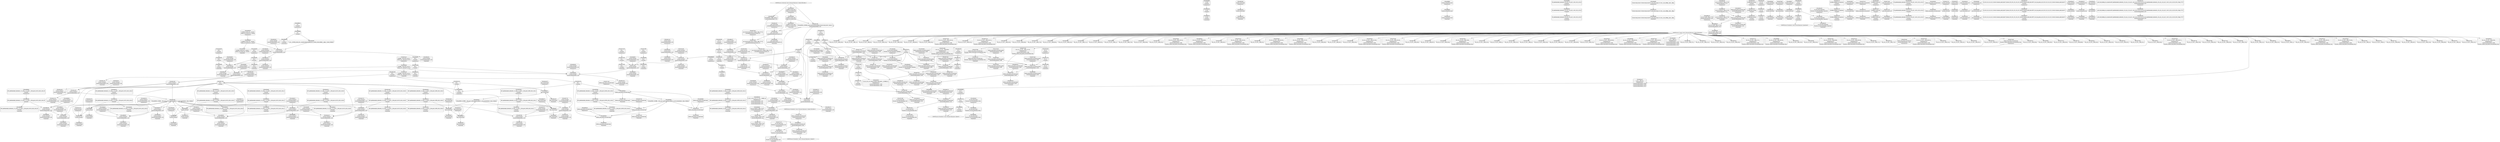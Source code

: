 digraph {
	CE0x485d240 [shape=record,shape=Mrecord,label="{CE0x485d240|current_sid:tmp8|security/selinux/hooks.c,218|*SummSource*}"]
	CE0x4866880 [shape=record,shape=Mrecord,label="{CE0x4866880|selinux_msg_queue_associate:tmp2|*SummSource*}"]
	CE0x486ef10 [shape=record,shape=Mrecord,label="{CE0x486ef10|i1_true|*Constant*|*SummSink*}"]
	CE0x487a710 [shape=record,shape=Mrecord,label="{CE0x487a710|80:_i32,_112:_i8*,_:_CRE_72,73_|*MultipleSource*|security/selinux/hooks.c,5186|Function::selinux_msg_queue_associate&Arg::msq::}"]
	CE0x4857f20 [shape=record,shape=Mrecord,label="{CE0x4857f20|selinux_msg_queue_associate:tmp6|security/selinux/hooks.c,5189}"]
	CE0x48520f0 [shape=record,shape=Mrecord,label="{CE0x48520f0|i32_78|*Constant*|*SummSource*}"]
	CE0x4883240 [shape=record,shape=Mrecord,label="{CE0x4883240|current_sid:do.body}"]
	CE0x486fb50 [shape=record,shape=Mrecord,label="{CE0x486fb50|current_sid:land.lhs.true2}"]
	CE0x4883f00 [shape=record,shape=Mrecord,label="{CE0x4883f00|i64*_getelementptr_inbounds_(_11_x_i64_,_11_x_i64_*___llvm_gcov_ctr125,_i64_0,_i64_9)|*Constant*|*SummSink*}"]
	CE0x484bf90 [shape=record,shape=Mrecord,label="{CE0x484bf90|i8*_getelementptr_inbounds_(_25_x_i8_,_25_x_i8_*_.str3,_i32_0,_i32_0)|*Constant*|*SummSource*}"]
	CE0x4866f60 [shape=record,shape=Mrecord,label="{CE0x4866f60|80:_i32,_112:_i8*,_:_CRE_100,102_|*MultipleSource*|security/selinux/hooks.c,5186|Function::selinux_msg_queue_associate&Arg::msq::}"]
	CE0x4855820 [shape=record,shape=Mrecord,label="{CE0x4855820|80:_i32,_112:_i8*,_:_CRE_33,34_}"]
	CE0x48a7160 [shape=record,shape=Mrecord,label="{CE0x48a7160|i64_1|*Constant*}"]
	CE0x485edf0 [shape=record,shape=Mrecord,label="{CE0x485edf0|80:_i32,_112:_i8*,_:_CRE_43,44_}"]
	CE0x487aae0 [shape=record,shape=Mrecord,label="{CE0x487aae0|80:_i32,_112:_i8*,_:_CRE_84,88_|*MultipleSource*|security/selinux/hooks.c,5186|Function::selinux_msg_queue_associate&Arg::msq::}"]
	CE0x4867320 [shape=record,shape=Mrecord,label="{CE0x4867320|current_sid:tmp5|security/selinux/hooks.c,218|*SummSink*}"]
	CE0x48899d0 [shape=record,shape=Mrecord,label="{CE0x48899d0|current_sid:tmp19|security/selinux/hooks.c,218|*SummSink*}"]
	CE0x4872960 [shape=record,shape=Mrecord,label="{CE0x4872960|selinux_msg_queue_associate:msq|Function::selinux_msg_queue_associate&Arg::msq::}"]
	CE0x48a9730 [shape=record,shape=Mrecord,label="{CE0x48a9730|%struct.task_struct*_(%struct.task_struct**)*_asm_movq_%gs:$_1:P_,$0_,_r,im,_dirflag_,_fpsr_,_flags_}"]
	CE0x485ae20 [shape=record,shape=Mrecord,label="{CE0x485ae20|GLOBAL:__llvm_gcov_ctr125|Global_var:__llvm_gcov_ctr125|*SummSink*}"]
	CE0x4859b70 [shape=record,shape=Mrecord,label="{CE0x4859b70|selinux_msg_queue_associate:call3|security/selinux/hooks.c,5191|*SummSink*}"]
	CE0x4883420 [shape=record,shape=Mrecord,label="{CE0x4883420|current_sid:do.body|*SummSink*}"]
	CE0x4874570 [shape=record,shape=Mrecord,label="{CE0x4874570|80:_i32,_112:_i8*,_:_CRE_200,208_|*MultipleSource*|security/selinux/hooks.c,5186|Function::selinux_msg_queue_associate&Arg::msq::}"]
	CE0x487a990 [shape=record,shape=Mrecord,label="{CE0x487a990|80:_i32,_112:_i8*,_:_CRE_80,84_|*MultipleSource*|security/selinux/hooks.c,5186|Function::selinux_msg_queue_associate&Arg::msq::}"]
	CE0x487a540 [shape=record,shape=Mrecord,label="{CE0x487a540|selinux_msg_queue_associate:tmp|*SummSink*}"]
	CE0x4889bc0 [shape=record,shape=Mrecord,label="{CE0x4889bc0|current_sid:tmp20|security/selinux/hooks.c,218|*SummSource*}"]
	CE0x4881160 [shape=record,shape=Mrecord,label="{CE0x4881160|GLOBAL:get_current|*Constant*}"]
	CE0x48de9d0 [shape=record,shape=Mrecord,label="{CE0x48de9d0|%struct.task_struct*_(%struct.task_struct**)*_asm_movq_%gs:$_1:P_,$0_,_r,im,_dirflag_,_fpsr_,_flags_|*SummSink*}"]
	CE0x4883670 [shape=record,shape=Mrecord,label="{CE0x4883670|i32_218|*Constant*|*SummSink*}"]
	CE0x4858490 [shape=record,shape=Mrecord,label="{CE0x4858490|selinux_msg_queue_associate:q_perm1|security/selinux/hooks.c,5189|*SummSource*}"]
	CE0x4872ff0 [shape=record,shape=Mrecord,label="{CE0x4872ff0|i64_3|*Constant*|*SummSource*}"]
	CE0x48727f0 [shape=record,shape=Mrecord,label="{CE0x48727f0|_ret_i32_%tmp24,_!dbg_!27742|security/selinux/hooks.c,220|*SummSink*}"]
	CE0x48616b0 [shape=record,shape=Mrecord,label="{CE0x48616b0|80:_i32,_112:_i8*,_:_CRE_71,72_}"]
	CE0x486b490 [shape=record,shape=Mrecord,label="{CE0x486b490|_ret_i32_%call3,_!dbg_!27729|security/selinux/hooks.c,5191|*SummSink*}"]
	CE0x486ae70 [shape=record,shape=Mrecord,label="{CE0x486ae70|current_sid:if.then|*SummSink*}"]
	CE0x487a1f0 [shape=record,shape=Mrecord,label="{CE0x487a1f0|current_sid:tobool|security/selinux/hooks.c,218}"]
	CE0x486d270 [shape=record,shape=Mrecord,label="{CE0x486d270|selinux_msg_queue_associate:tmp7|security/selinux/hooks.c,5191|*SummSource*}"]
	CE0x487be40 [shape=record,shape=Mrecord,label="{CE0x487be40|get_current:entry}"]
	CE0x489f870 [shape=record,shape=Mrecord,label="{CE0x489f870|current_sid:do.end|*SummSource*}"]
	CE0x486ed80 [shape=record,shape=Mrecord,label="{CE0x486ed80|i1_true|*Constant*|*SummSource*}"]
	CE0x486a420 [shape=record,shape=Mrecord,label="{CE0x486a420|_ret_i32_%retval.0,_!dbg_!27728|security/selinux/avc.c,775}"]
	CE0x485dd70 [shape=record,shape=Mrecord,label="{CE0x485dd70|current_sid:tmp1|*SummSink*}"]
	CE0x48a4790 [shape=record,shape=Mrecord,label="{CE0x48a4790|current_sid:tmp13|security/selinux/hooks.c,218|*SummSink*}"]
	CE0x486a250 [shape=record,shape=Mrecord,label="{CE0x486a250|avc_has_perm:requested|Function::avc_has_perm&Arg::requested::|*SummSink*}"]
	CE0x485b1a0 [shape=record,shape=Mrecord,label="{CE0x485b1a0|80:_i32,_112:_i8*,_:_CRE_17,18_}"]
	CE0x484c280 [shape=record,shape=Mrecord,label="{CE0x484c280|GLOBAL:lockdep_rcu_suspicious|*Constant*|*SummSink*}"]
	CE0x4872a00 [shape=record,shape=Mrecord,label="{CE0x4872a00|selinux_msg_queue_associate:msq|Function::selinux_msg_queue_associate&Arg::msq::|*SummSource*}"]
	CE0x4889180 [shape=record,shape=Mrecord,label="{CE0x4889180|current_sid:tmp19|security/selinux/hooks.c,218}"]
	CE0x4874790 [shape=record,shape=Mrecord,label="{CE0x4874790|80:_i32,_112:_i8*,_:_CRE_208,216_|*MultipleSource*|security/selinux/hooks.c,5186|Function::selinux_msg_queue_associate&Arg::msq::}"]
	CE0x486cc40 [shape=record,shape=Mrecord,label="{CE0x486cc40|4:_i32,_:_CRE_4,8_|*MultipleSource*|security/selinux/hooks.c,5186|security/selinux/hooks.c,5186|security/selinux/hooks.c,5191}"]
	CE0x489aae0 [shape=record,shape=Mrecord,label="{CE0x489aae0|current_sid:tmp22|security/selinux/hooks.c,218|*SummSink*}"]
	CE0x4871750 [shape=record,shape=Mrecord,label="{CE0x4871750|selinux_msg_queue_associate:ad|security/selinux/hooks.c, 5183}"]
	CE0x4855640 [shape=record,shape=Mrecord,label="{CE0x4855640|80:_i32,_112:_i8*,_:_CRE_31,32_}"]
	CE0x5e15e30 [shape=record,shape=Mrecord,label="{CE0x5e15e30|80:_i32,_112:_i8*,_:_CRE_16,17_}"]
	CE0x48a7240 [shape=record,shape=Mrecord,label="{CE0x48a7240|current_sid:tmp1|*SummSource*}"]
	CE0x485cd10 [shape=record,shape=Mrecord,label="{CE0x485cd10|current_sid:tmp8|security/selinux/hooks.c,218}"]
	CE0x4876480 [shape=record,shape=Mrecord,label="{CE0x4876480|i32_0|*Constant*|*SummSource*}"]
	CE0x48a6940 [shape=record,shape=Mrecord,label="{CE0x48a6940|current_sid:tmp3|*SummSink*}"]
	CE0x4865f00 [shape=record,shape=Mrecord,label="{CE0x4865f00|i64*_getelementptr_inbounds_(_2_x_i64_,_2_x_i64_*___llvm_gcov_ctr304,_i64_0,_i64_1)|*Constant*|*SummSource*}"]
	CE0x484bad0 [shape=record,shape=Mrecord,label="{CE0x484bad0|avc_has_perm:entry}"]
	CE0x4853210 [shape=record,shape=Mrecord,label="{CE0x4853210|selinux_msg_queue_associate:bb}"]
	CE0x4864820 [shape=record,shape=Mrecord,label="{CE0x4864820|avc_has_perm:ssid|Function::avc_has_perm&Arg::ssid::}"]
	CE0x486e210 [shape=record,shape=Mrecord,label="{CE0x486e210|current_sid:sid|security/selinux/hooks.c,220|*SummSource*}"]
	CE0x4885800 [shape=record,shape=Mrecord,label="{CE0x4885800|i64*_getelementptr_inbounds_(_2_x_i64_,_2_x_i64_*___llvm_gcov_ctr98,_i64_0,_i64_1)|*Constant*|*SummSource*}"]
	CE0x486a000 [shape=record,shape=Mrecord,label="{CE0x486a000|i32_64|*Constant*|*SummSource*}"]
	CE0x4855580 [shape=record,shape=Mrecord,label="{CE0x4855580|80:_i32,_112:_i8*,_:_CRE_30,31_}"]
	CE0x486c6c0 [shape=record,shape=Mrecord,label="{CE0x486c6c0|selinux_msg_queue_associate:sid2|security/selinux/hooks.c,5191|*SummSink*}"]
	CE0x485c640 [shape=record,shape=Mrecord,label="{CE0x485c640|80:_i32,_112:_i8*,_:_CRE_36,37_}"]
	CE0x4875e30 [shape=record,shape=Mrecord,label="{CE0x4875e30|GLOBAL:current_sid|*Constant*}"]
	CE0x4874b50 [shape=record,shape=Mrecord,label="{CE0x4874b50|i32_10|*Constant*|*SummSource*}"]
	CE0x486fbf0 [shape=record,shape=Mrecord,label="{CE0x486fbf0|current_sid:land.lhs.true2|*SummSource*}"]
	CE0x48a66d0 [shape=record,shape=Mrecord,label="{CE0x48a66d0|current_sid:do.end}"]
	CE0x4859220 [shape=record,shape=Mrecord,label="{CE0x4859220|selinux_msg_queue_associate:tmp4|security/selinux/hooks.c,5186|*SummSource*}"]
	CE0x48658b0 [shape=record,shape=Mrecord,label="{CE0x48658b0|current_sid:if.then|*SummSource*}"]
	CE0x485c910 [shape=record,shape=Mrecord,label="{CE0x485c910|80:_i32,_112:_i8*,_:_CRE_39,40_}"]
	CE0x4869880 [shape=record,shape=Mrecord,label="{CE0x4869880|i16_27|*Constant*|*SummSource*}"]
	CE0x485fd90 [shape=record,shape=Mrecord,label="{CE0x485fd90|80:_i32,_112:_i8*,_:_CRE_58,59_}"]
	CE0x486c540 [shape=record,shape=Mrecord,label="{CE0x486c540|selinux_msg_queue_associate:sid2|security/selinux/hooks.c,5191|*SummSource*}"]
	CE0x484c130 [shape=record,shape=Mrecord,label="{CE0x484c130|GLOBAL:lockdep_rcu_suspicious|*Constant*}"]
	CE0x48a1000 [shape=record,shape=Mrecord,label="{CE0x48a1000|COLLAPSED:_GCMRE___llvm_gcov_ctr125_internal_global_11_x_i64_zeroinitializer:_elem_0:default:}"]
	CE0x486a950 [shape=record,shape=Mrecord,label="{CE0x486a950|avc_has_perm:auditdata|Function::avc_has_perm&Arg::auditdata::|*SummSink*}"]
	CE0x48638b0 [shape=record,shape=Mrecord,label="{CE0x48638b0|i64*_getelementptr_inbounds_(_2_x_i64_,_2_x_i64_*___llvm_gcov_ctr304,_i64_0,_i64_0)|*Constant*|*SummSource*}"]
	CE0x48630e0 [shape=record,shape=Mrecord,label="{CE0x48630e0|get_current:tmp|*SummSink*}"]
	CE0x48669e0 [shape=record,shape=Mrecord,label="{CE0x48669e0|selinux_msg_queue_associate:tmp3}"]
	CE0x4858290 [shape=record,shape=Mrecord,label="{CE0x4858290|selinux_msg_queue_associate:u|security/selinux/hooks.c,5189}"]
	CE0x4871b70 [shape=record,shape=Mrecord,label="{CE0x4871b70|80:_i32,_112:_i8*,_:_CRE_63,64_}"]
	CE0x4871640 [shape=record,shape=Mrecord,label="{CE0x4871640|_call_void_mcount()_#3|*SummSource*}"]
	CE0x4861320 [shape=record,shape=Mrecord,label="{CE0x4861320|80:_i32,_112:_i8*,_:_CRE_68,69_}"]
	CE0x48894d0 [shape=record,shape=Mrecord,label="{CE0x48894d0|i64*_getelementptr_inbounds_(_11_x_i64_,_11_x_i64_*___llvm_gcov_ctr125,_i64_0,_i64_10)|*Constant*}"]
	CE0x4889960 [shape=record,shape=Mrecord,label="{CE0x4889960|i64*_getelementptr_inbounds_(_11_x_i64_,_11_x_i64_*___llvm_gcov_ctr125,_i64_0,_i64_10)|*Constant*|*SummSink*}"]
	CE0x4874d30 [shape=record,shape=Mrecord,label="{CE0x4874d30|i32_10|*Constant*|*SummSink*}"]
	CE0x4859930 [shape=record,shape=Mrecord,label="{CE0x4859930|selinux_msg_queue_associate:tmp6|security/selinux/hooks.c,5189|*SummSource*}"]
	CE0x48579c0 [shape=record,shape=Mrecord,label="{CE0x48579c0|i8_4|*Constant*}"]
	"CONST[source:2(external),value:2(dynamic)][purpose:{subject}][SrcIdx:1]"
	CE0x4869cd0 [shape=record,shape=Mrecord,label="{CE0x4869cd0|avc_has_perm:tclass|Function::avc_has_perm&Arg::tclass::|*SummSource*}"]
	CE0x4863e70 [shape=record,shape=Mrecord,label="{CE0x4863e70|i32_3|*Constant*|*SummSink*}"]
	CE0x4852010 [shape=record,shape=Mrecord,label="{CE0x4852010|i32_78|*Constant*}"]
	CE0x489fc90 [shape=record,shape=Mrecord,label="{CE0x489fc90|i8_1|*Constant*|*SummSink*}"]
	CE0x485eee0 [shape=record,shape=Mrecord,label="{CE0x485eee0|80:_i32,_112:_i8*,_:_CRE_44,45_}"]
	CE0x4867c50 [shape=record,shape=Mrecord,label="{CE0x4867c50|80:_i32,_112:_i8*,_:_CRE_61,62_}"]
	CE0x4860e30 [shape=record,shape=Mrecord,label="{CE0x4860e30|selinux_msg_queue_associate:tmp1|*SummSource*}"]
	CE0x48843a0 [shape=record,shape=Mrecord,label="{CE0x48843a0|current_sid:tmp17|security/selinux/hooks.c,218|*SummSink*}"]
	CE0x4860780 [shape=record,shape=Mrecord,label="{CE0x4860780|current_sid:tmp2|*SummSink*}"]
	CE0x488be00 [shape=record,shape=Mrecord,label="{CE0x488be00|_call_void_mcount()_#3|*SummSink*}"]
	CE0x48625a0 [shape=record,shape=Mrecord,label="{CE0x48625a0|80:_i32,_112:_i8*,_:_CRE_26,27_}"]
	CE0x4873400 [shape=record,shape=Mrecord,label="{CE0x4873400|80:_i32,_112:_i8*,_:_CRE_10,11_}"]
	CE0x48c5c30 [shape=record,shape=Mrecord,label="{CE0x48c5c30|get_current:tmp4|./arch/x86/include/asm/current.h,14|*SummSource*}"]
	CE0x485f010 [shape=record,shape=Mrecord,label="{CE0x485f010|80:_i32,_112:_i8*,_:_CRE_45,46_}"]
	CE0x4868000 [shape=record,shape=Mrecord,label="{CE0x4868000|GLOBAL:current_sid.__warned|Global_var:current_sid.__warned}"]
	CE0x48a91e0 [shape=record,shape=Mrecord,label="{CE0x48a91e0|i64_0|*Constant*|*SummSink*}"]
	CE0x4889600 [shape=record,shape=Mrecord,label="{CE0x4889600|current_sid:tmp19|security/selinux/hooks.c,218|*SummSource*}"]
	CE0x4878780 [shape=record,shape=Mrecord,label="{CE0x4878780|80:_i32,_112:_i8*,_:_CRE_168,172_|*MultipleSource*|security/selinux/hooks.c,5186|Function::selinux_msg_queue_associate&Arg::msq::}"]
	CE0x48611f0 [shape=record,shape=Mrecord,label="{CE0x48611f0|80:_i32,_112:_i8*,_:_CRE_67,68_}"]
	CE0x488a0c0 [shape=record,shape=Mrecord,label="{CE0x488a0c0|current_sid:tmp21|security/selinux/hooks.c,218}"]
	CE0x4875260 [shape=record,shape=Mrecord,label="{CE0x4875260|avc_has_perm:ssid|Function::avc_has_perm&Arg::ssid::|*SummSink*}"]
	CE0x4867d70 [shape=record,shape=Mrecord,label="{CE0x4867d70|current_sid:tmp7|security/selinux/hooks.c,218|*SummSource*}"]
	CE0x4852280 [shape=record,shape=Mrecord,label="{CE0x4852280|COLLAPSED:_GCMRE_current_task_external_global_%struct.task_struct*:_elem_0::|security/selinux/hooks.c,218}"]
	CE0x48a0f90 [shape=record,shape=Mrecord,label="{CE0x48a0f90|current_sid:tmp}"]
	CE0x48a71d0 [shape=record,shape=Mrecord,label="{CE0x48a71d0|current_sid:tmp1}"]
	CE0x4888ed0 [shape=record,shape=Mrecord,label="{CE0x4888ed0|current_sid:tmp18|security/selinux/hooks.c,218|*SummSource*}"]
	CE0x48a5840 [shape=record,shape=Mrecord,label="{CE0x48a5840|get_current:tmp4|./arch/x86/include/asm/current.h,14|*SummSink*}"]
	CE0x4858420 [shape=record,shape=Mrecord,label="{CE0x4858420|selinux_msg_queue_associate:q_perm1|security/selinux/hooks.c,5189}"]
	CE0x4873d80 [shape=record,shape=Mrecord,label="{CE0x4873d80|80:_i32,_112:_i8*,_:_CRE_24,25_}"]
	CE0x4862fe0 [shape=record,shape=Mrecord,label="{CE0x4862fe0|i64*_getelementptr_inbounds_(_2_x_i64_,_2_x_i64_*___llvm_gcov_ctr304,_i64_0,_i64_0)|*Constant*|*SummSink*}"]
	CE0x48837a0 [shape=record,shape=Mrecord,label="{CE0x48837a0|i8*_getelementptr_inbounds_(_45_x_i8_,_45_x_i8_*_.str12,_i32_0,_i32_0)|*Constant*}"]
	CE0x487a320 [shape=record,shape=Mrecord,label="{CE0x487a320|current_sid:tobool|security/selinux/hooks.c,218|*SummSink*}"]
	CE0x48a2cf0 [shape=record,shape=Mrecord,label="{CE0x48a2cf0|current_sid:land.lhs.true2|*SummSink*}"]
	CE0x4860dc0 [shape=record,shape=Mrecord,label="{CE0x4860dc0|selinux_msg_queue_associate:tmp1|*SummSink*}"]
	CE0x4863150 [shape=record,shape=Mrecord,label="{CE0x4863150|i64_1|*Constant*}"]
	CE0x48833b0 [shape=record,shape=Mrecord,label="{CE0x48833b0|current_sid:do.body|*SummSource*}"]
	CE0x4871a40 [shape=record,shape=Mrecord,label="{CE0x4871a40|80:_i32,_112:_i8*,_:_CRE_62,63_}"]
	CE0x486bf80 [shape=record,shape=Mrecord,label="{CE0x486bf80|selinux_msg_queue_associate:ipc_id|security/selinux/hooks.c,5189|*SummSource*}"]
	CE0x4862690 [shape=record,shape=Mrecord,label="{CE0x4862690|80:_i32,_112:_i8*,_:_CRE_27,28_}"]
	CE0x4853900 [shape=record,shape=Mrecord,label="{CE0x4853900|selinux_msg_queue_associate:entry}"]
	CE0x485a1f0 [shape=record,shape=Mrecord,label="{CE0x485a1f0|avc_has_perm:entry|*SummSink*}"]
	CE0x4873ab0 [shape=record,shape=Mrecord,label="{CE0x4873ab0|80:_i32,_112:_i8*,_:_CRE_21,22_}"]
	CE0x4869b00 [shape=record,shape=Mrecord,label="{CE0x4869b00|i32_64|*Constant*}"]
	CE0x486fab0 [shape=record,shape=Mrecord,label="{CE0x486fab0|current_sid:if.end|*SummSink*}"]
	CE0x48683a0 [shape=record,shape=Mrecord,label="{CE0x48683a0|80:_i32,_112:_i8*,_:_CRE_51,52_}"]
	CE0x489a2c0 [shape=record,shape=Mrecord,label="{CE0x489a2c0|current_sid:security|security/selinux/hooks.c,218}"]
	CE0x48a9620 [shape=record,shape=Mrecord,label="{CE0x48a9620|GLOBAL:current_task|Global_var:current_task|*SummSink*}"]
	CE0x5f0fb20 [shape=record,shape=Mrecord,label="{CE0x5f0fb20|80:_i32,_112:_i8*,_:_CRE_1,2_}"]
	CE0x48a1070 [shape=record,shape=Mrecord,label="{CE0x48a1070|current_sid:tmp|*SummSource*}"]
	CE0x4855910 [shape=record,shape=Mrecord,label="{CE0x4855910|80:_i32,_112:_i8*,_:_CRE_34,35_}"]
	CE0x48623f0 [shape=record,shape=Mrecord,label="{CE0x48623f0|get_current:tmp1|*SummSink*}"]
	CE0x484c210 [shape=record,shape=Mrecord,label="{CE0x484c210|GLOBAL:lockdep_rcu_suspicious|*Constant*|*SummSource*}"]
	CE0x48a2e00 [shape=record,shape=Mrecord,label="{CE0x48a2e00|current_sid:bb}"]
	CE0x48781e0 [shape=record,shape=Mrecord,label="{CE0x48781e0|80:_i32,_112:_i8*,_:_CRE_144,152_|*MultipleSource*|security/selinux/hooks.c,5186|Function::selinux_msg_queue_associate&Arg::msq::}"]
	CE0x4872b40 [shape=record,shape=Mrecord,label="{CE0x4872b40|_ret_i32_%tmp24,_!dbg_!27742|security/selinux/hooks.c,220}"]
	CE0x4873240 [shape=record,shape=Mrecord,label="{CE0x4873240|i64_2|*Constant*|*SummSink*}"]
	CE0x48722e0 [shape=record,shape=Mrecord,label="{CE0x48722e0|selinux_msg_queue_associate:tmp3|*SummSource*}"]
	CE0x4878b40 [shape=record,shape=Mrecord,label="{CE0x4878b40|80:_i32,_112:_i8*,_:_CRE_176,184_|*MultipleSource*|security/selinux/hooks.c,5186|Function::selinux_msg_queue_associate&Arg::msq::}"]
	CE0x4860a00 [shape=record,shape=Mrecord,label="{CE0x4860a00|current_sid:tmp3|*SummSource*}"]
	CE0x4873500 [shape=record,shape=Mrecord,label="{CE0x4873500|80:_i32,_112:_i8*,_:_CRE_3,4_}"]
	CE0x4861090 [shape=record,shape=Mrecord,label="{CE0x4861090|i64_1|*Constant*|*SummSource*}"]
	CE0x4870410 [shape=record,shape=Mrecord,label="{CE0x4870410|80:_i32,_112:_i8*,_:_CRE_6,7_}"]
	CE0x486c0b0 [shape=record,shape=Mrecord,label="{CE0x486c0b0|selinux_msg_queue_associate:ipc_id|security/selinux/hooks.c,5189|*SummSink*}"]
	CE0x4860d50 [shape=record,shape=Mrecord,label="{CE0x4860d50|selinux_msg_queue_associate:tmp1}"]
	CE0x4875cc0 [shape=record,shape=Mrecord,label="{CE0x4875cc0|selinux_msg_queue_associate:call|security/selinux/hooks.c,5184|*SummSource*}"]
	CE0x48a6ce0 [shape=record,shape=Mrecord,label="{CE0x48a6ce0|_call_void_mcount()_#3|*SummSource*}"]
	CE0x489b230 [shape=record,shape=Mrecord,label="{CE0x489b230|i32_1|*Constant*}"]
	CE0x48a50e0 [shape=record,shape=Mrecord,label="{CE0x48a50e0|_call_void_mcount()_#3|*SummSink*}"]
	CE0x4871ca0 [shape=record,shape=Mrecord,label="{CE0x4871ca0|80:_i32,_112:_i8*,_:_CRE_64,65_}"]
	CE0x4875320 [shape=record,shape=Mrecord,label="{CE0x4875320|avc_has_perm:tsid|Function::avc_has_perm&Arg::tsid::}"]
	CE0x4889a40 [shape=record,shape=Mrecord,label="{CE0x4889a40|current_sid:tmp20|security/selinux/hooks.c,218}"]
	CE0x48b8e50 [shape=record,shape=Mrecord,label="{CE0x48b8e50|get_current:tmp3}"]
	CE0x484b750 [shape=record,shape=Mrecord,label="{CE0x484b750|i32_(i32,_i32,_i16,_i32,_%struct.common_audit_data*)*_bitcast_(i32_(i32,_i32,_i16,_i32,_%struct.common_audit_data.495*)*_avc_has_perm_to_i32_(i32,_i32,_i16,_i32,_%struct.common_audit_data*)*)|*Constant*|*SummSource*}"]
	CE0x4863cb0 [shape=record,shape=Mrecord,label="{CE0x4863cb0|i32_3|*Constant*|*SummSource*}"]
	CE0x4857b50 [shape=record,shape=Mrecord,label="{CE0x4857b50|i8_4|*Constant*|*SummSource*}"]
	CE0x486a500 [shape=record,shape=Mrecord,label="{CE0x486a500|avc_has_perm:requested|Function::avc_has_perm&Arg::requested::|*SummSource*}"]
	CE0x485fb70 [shape=record,shape=Mrecord,label="{CE0x485fb70|80:_i32,_112:_i8*,_:_CRE_56,57_}"]
	CE0x4899f10 [shape=record,shape=Mrecord,label="{CE0x4899f10|i32_22|*Constant*|*SummSink*}"]
	CE0x48a9aa0 [shape=record,shape=Mrecord,label="{CE0x48a9aa0|i32_0|*Constant*}"]
	CE0x4863c40 [shape=record,shape=Mrecord,label="{CE0x4863c40|i32_3|*Constant*}"]
	CE0x4864b40 [shape=record,shape=Mrecord,label="{CE0x4864b40|current_sid:entry|*SummSink*}"]
	CE0x48731d0 [shape=record,shape=Mrecord,label="{CE0x48731d0|i64_2|*Constant*|*SummSource*}"]
	CE0x489a870 [shape=record,shape=Mrecord,label="{CE0x489a870|current_sid:tmp22|security/selinux/hooks.c,218|*SummSource*}"]
	CE0x48838d0 [shape=record,shape=Mrecord,label="{CE0x48838d0|i8*_getelementptr_inbounds_(_45_x_i8_,_45_x_i8_*_.str12,_i32_0,_i32_0)|*Constant*|*SummSink*}"]
	CE0x4881030 [shape=record,shape=Mrecord,label="{CE0x4881030|current_sid:call4|security/selinux/hooks.c,218|*SummSink*}"]
	CE0x4861d70 [shape=record,shape=Mrecord,label="{CE0x4861d70|80:_i32,_112:_i8*,_:_CRE_47,48_}"]
	CE0x486aad0 [shape=record,shape=Mrecord,label="{CE0x486aad0|_ret_i32_%retval.0,_!dbg_!27728|security/selinux/avc.c,775|*SummSource*}"]
	CE0x488a370 [shape=record,shape=Mrecord,label="{CE0x488a370|i32_22|*Constant*}"]
	CE0x4856f80 [shape=record,shape=Mrecord,label="{CE0x4856f80|selinux_msg_queue_associate:tmp5|security/selinux/hooks.c,5186|*SummSink*}"]
	CE0x48a5540 [shape=record,shape=Mrecord,label="{CE0x48a5540|current_sid:call|security/selinux/hooks.c,218}"]
	CE0x4859c90 [shape=record,shape=Mrecord,label="{CE0x4859c90|i32_(i32,_i32,_i16,_i32,_%struct.common_audit_data*)*_bitcast_(i32_(i32,_i32,_i16,_i32,_%struct.common_audit_data.495*)*_avc_has_perm_to_i32_(i32,_i32,_i16,_i32,_%struct.common_audit_data*)*)|*Constant*}"]
	CE0x489ad00 [shape=record,shape=Mrecord,label="{CE0x489ad00|current_sid:tmp23|security/selinux/hooks.c,218|*SummSource*}"]
	CE0x484cf30 [shape=record,shape=Mrecord,label="{CE0x484cf30|0:_i8,_8:_i32,_24:_%struct.selinux_audit_data*,_:_SCMRE_0,1_|*MultipleSource*|security/selinux/hooks.c, 5183|security/selinux/hooks.c,5188}"]
	CE0x487c6c0 [shape=record,shape=Mrecord,label="{CE0x487c6c0|current_sid:land.lhs.true}"]
	CE0x4861ea0 [shape=record,shape=Mrecord,label="{CE0x4861ea0|80:_i32,_112:_i8*,_:_CRE_48,49_}"]
	CE0x659bf90 [shape=record,shape=Mrecord,label="{CE0x659bf90|i64*_getelementptr_inbounds_(_2_x_i64_,_2_x_i64_*___llvm_gcov_ctr304,_i64_0,_i64_1)|*Constant*|*SummSink*}"]
	CE0x4870370 [shape=record,shape=Mrecord,label="{CE0x4870370|80:_i32,_112:_i8*,_:_CRE_5,6_}"]
	CE0x5e15c50 [shape=record,shape=Mrecord,label="{CE0x5e15c50|80:_i32,_112:_i8*,_:_CRE_14,15_}"]
	CE0x4857eb0 [shape=record,shape=Mrecord,label="{CE0x4857eb0|selinux_msg_queue_associate:key|security/selinux/hooks.c,5189|*SummSource*}"]
	CE0x4876c70 [shape=record,shape=Mrecord,label="{CE0x4876c70|i64*_getelementptr_inbounds_(_2_x_i64_,_2_x_i64_*___llvm_gcov_ctr304,_i64_0,_i64_1)|*Constant*}"]
	CE0x48573e0 [shape=record,shape=Mrecord,label="{CE0x48573e0|selinux_msg_queue_associate:type|security/selinux/hooks.c,5188}"]
	CE0x485a090 [shape=record,shape=Mrecord,label="{CE0x485a090|avc_has_perm:entry|*SummSource*}"]
	CE0x48de8f0 [shape=record,shape=Mrecord,label="{CE0x48de8f0|%struct.task_struct*_(%struct.task_struct**)*_asm_movq_%gs:$_1:P_,$0_,_r,im,_dirflag_,_fpsr_,_flags_|*SummSource*}"]
	CE0x4866c50 [shape=record,shape=Mrecord,label="{CE0x4866c50|80:_i32,_112:_i8*,_:_CRE_92,96_|*MultipleSource*|security/selinux/hooks.c,5186|Function::selinux_msg_queue_associate&Arg::msq::}"]
	CE0x4881400 [shape=record,shape=Mrecord,label="{CE0x4881400|GLOBAL:get_current|*Constant*|*SummSource*}"]
	CE0x484b970 [shape=record,shape=Mrecord,label="{CE0x484b970|i32_(i32,_i32,_i16,_i32,_%struct.common_audit_data*)*_bitcast_(i32_(i32,_i32,_i16,_i32,_%struct.common_audit_data.495*)*_avc_has_perm_to_i32_(i32,_i32,_i16,_i32,_%struct.common_audit_data*)*)|*Constant*|*SummSink*}"]
	CE0x4862870 [shape=record,shape=Mrecord,label="{CE0x4862870|80:_i32,_112:_i8*,_:_CRE_29,30_}"]
	CE0x4886c70 [shape=record,shape=Mrecord,label="{CE0x4886c70|current_sid:call4|security/selinux/hooks.c,218|*SummSource*}"]
	CE0x4863ae0 [shape=record,shape=Mrecord,label="{CE0x4863ae0|selinux_msg_queue_associate:tmp6|security/selinux/hooks.c,5189|*SummSink*}"]
	CE0x48898b0 [shape=record,shape=Mrecord,label="{CE0x48898b0|i64*_getelementptr_inbounds_(_11_x_i64_,_11_x_i64_*___llvm_gcov_ctr125,_i64_0,_i64_10)|*Constant*|*SummSource*}"]
	CE0x485bb90 [shape=record,shape=Mrecord,label="{CE0x485bb90|current_sid:tmp9|security/selinux/hooks.c,218|*SummSource*}"]
	CE0x485d080 [shape=record,shape=Mrecord,label="{CE0x485d080|0:_i8,_:_GCMR_current_sid.__warned_internal_global_i8_0,_section_.data.unlikely_,_align_1:_elem_0:default:}"]
	CE0x4888d30 [shape=record,shape=Mrecord,label="{CE0x4888d30|current_sid:tmp18|security/selinux/hooks.c,218}"]
	CE0x4889d60 [shape=record,shape=Mrecord,label="{CE0x4889d60|current_sid:tmp20|security/selinux/hooks.c,218|*SummSink*}"]
	CE0x486a800 [shape=record,shape=Mrecord,label="{CE0x486a800|avc_has_perm:auditdata|Function::avc_has_perm&Arg::auditdata::|*SummSource*}"]
	CE0x4861a50 [shape=record,shape=Mrecord,label="{CE0x4861a50|GLOBAL:current_sid|*Constant*|*SummSink*}"]
	CE0x48a92f0 [shape=record,shape=Mrecord,label="{CE0x48a92f0|current_sid:tmp6|security/selinux/hooks.c,218}"]
	CE0x484d320 [shape=record,shape=Mrecord,label="{CE0x484d320|selinux_msg_queue_associate:q_perm1|security/selinux/hooks.c,5189|*SummSink*}"]
	CE0x48a4bf0 [shape=record,shape=Mrecord,label="{CE0x48a4bf0|current_sid:tmp14|security/selinux/hooks.c,218|*SummSource*}"]
	CE0x489c6e0 [shape=record,shape=Mrecord,label="{CE0x489c6e0|get_current:tmp}"]
	CE0x414e030 [shape=record,shape=Mrecord,label="{CE0x414e030|80:_i32,_112:_i8*,_:_CRE_7,8_}"]
	CE0x48a1740 [shape=record,shape=Mrecord,label="{CE0x48a1740|current_sid:if.end}"]
	CE0x48a17e0 [shape=record,shape=Mrecord,label="{CE0x48a17e0|current_sid:if.end|*SummSource*}"]
	CE0x486d420 [shape=record,shape=Mrecord,label="{CE0x486d420|selinux_msg_queue_associate:tmp7|security/selinux/hooks.c,5191|*SummSink*}"]
	CE0x48575a0 [shape=record,shape=Mrecord,label="{CE0x48575a0|selinux_msg_queue_associate:type|security/selinux/hooks.c,5188|*SummSource*}"]
	CE0x487c0a0 [shape=record,shape=Mrecord,label="{CE0x487c0a0|_ret_%struct.task_struct*_%tmp4,_!dbg_!27714|./arch/x86/include/asm/current.h,14|*SummSource*}"]
	CE0x485bcc0 [shape=record,shape=Mrecord,label="{CE0x485bcc0|current_sid:tmp9|security/selinux/hooks.c,218|*SummSink*}"]
	CE0x489a6f0 [shape=record,shape=Mrecord,label="{CE0x489a6f0|current_sid:tmp22|security/selinux/hooks.c,218}"]
	CE0x414e0f0 [shape=record,shape=Mrecord,label="{CE0x414e0f0|80:_i32,_112:_i8*,_:_CRE_8,9_}"]
	CE0x5e15d40 [shape=record,shape=Mrecord,label="{CE0x5e15d40|80:_i32,_112:_i8*,_:_CRE_15,16_}"]
	CE0x489fb10 [shape=record,shape=Mrecord,label="{CE0x489fb10|i8_1|*Constant*|*SummSource*}"]
	CE0x48a4d70 [shape=record,shape=Mrecord,label="{CE0x48a4d70|current_sid:tmp14|security/selinux/hooks.c,218|*SummSink*}"]
	CE0x485c5a0 [shape=record,shape=Mrecord,label="{CE0x485c5a0|80:_i32,_112:_i8*,_:_CRE_35,36_}"]
	CE0x486ce90 [shape=record,shape=Mrecord,label="{CE0x486ce90|selinux_msg_queue_associate:tmp7|security/selinux/hooks.c,5191}"]
	CE0x4861100 [shape=record,shape=Mrecord,label="{CE0x4861100|80:_i32,_112:_i8*,_:_CRE_66,67_}"]
	CE0x4868260 [shape=record,shape=Mrecord,label="{CE0x4868260|GLOBAL:current_sid.__warned|Global_var:current_sid.__warned|*SummSource*}"]
	"CONST[source:0(mediator),value:2(dynamic)][purpose:{object}]"
	CE0x489a9e0 [shape=record,shape=Mrecord,label="{CE0x489a9e0|current_sid:tmp23|security/selinux/hooks.c,218}"]
	CE0x489ccf0 [shape=record,shape=Mrecord,label="{CE0x489ccf0|current_sid:tmp24|security/selinux/hooks.c,220|*SummSink*}"]
	CE0x484c020 [shape=record,shape=Mrecord,label="{CE0x484c020|i8*_getelementptr_inbounds_(_25_x_i8_,_25_x_i8_*_.str3,_i32_0,_i32_0)|*Constant*|*SummSink*}"]
	CE0x488bec0 [shape=record,shape=Mrecord,label="{CE0x488bec0|selinux_msg_queue_associate:call|security/selinux/hooks.c,5184}"]
	CE0x4883860 [shape=record,shape=Mrecord,label="{CE0x4883860|i8*_getelementptr_inbounds_(_45_x_i8_,_45_x_i8_*_.str12,_i32_0,_i32_0)|*Constant*|*SummSource*}"]
	CE0x4860710 [shape=record,shape=Mrecord,label="{CE0x4860710|current_sid:tmp2|*SummSource*}"]
	CE0x48765f0 [shape=record,shape=Mrecord,label="{CE0x48765f0|selinux_msg_queue_associate:q_perm|security/selinux/hooks.c,5186}"]
	CE0x489f960 [shape=record,shape=Mrecord,label="{CE0x489f960|i8_1|*Constant*}"]
	CE0x487c010 [shape=record,shape=Mrecord,label="{CE0x487c010|get_current:entry|*SummSink*}"]
	CE0x4866400 [shape=record,shape=Mrecord,label="{CE0x4866400|current_sid:tobool1|security/selinux/hooks.c,218|*SummSource*}"]
	CE0x48685f0 [shape=record,shape=Mrecord,label="{CE0x48685f0|80:_i32,_112:_i8*,_:_CRE_53,54_}"]
	CE0x48ab250 [shape=record,shape=Mrecord,label="{CE0x48ab250|i64*_getelementptr_inbounds_(_11_x_i64_,_11_x_i64_*___llvm_gcov_ctr125,_i64_0,_i64_8)|*Constant*|*SummSource*}"]
	CE0x489d020 [shape=record,shape=Mrecord,label="{CE0x489d020|get_current:bb|*SummSink*}"]
	CE0x48607f0 [shape=record,shape=Mrecord,label="{CE0x48607f0|current_sid:tmp3}"]
	CE0x48a00d0 [shape=record,shape=Mrecord,label="{CE0x48a00d0|_call_void_lockdep_rcu_suspicious(i8*_getelementptr_inbounds_(_25_x_i8_,_25_x_i8_*_.str3,_i32_0,_i32_0),_i32_218,_i8*_getelementptr_inbounds_(_45_x_i8_,_45_x_i8_*_.str12,_i32_0,_i32_0))_#10,_!dbg_!27727|security/selinux/hooks.c,218}"]
	CE0x48635c0 [shape=record,shape=Mrecord,label="{CE0x48635c0|get_current:tmp1|*SummSource*}"]
	CE0x48755b0 [shape=record,shape=Mrecord,label="{CE0x48755b0|avc_has_perm:tsid|Function::avc_has_perm&Arg::tsid::|*SummSink*}"]
	CE0x48a5430 [shape=record,shape=Mrecord,label="{CE0x48a5430|_call_void_mcount()_#3|*SummSink*}"]
	CE0x486f280 [shape=record,shape=Mrecord,label="{CE0x486f280|i64*_getelementptr_inbounds_(_11_x_i64_,_11_x_i64_*___llvm_gcov_ctr125,_i64_0,_i64_8)|*Constant*}"]
	CE0x4883d70 [shape=record,shape=Mrecord,label="{CE0x4883d70|i64*_getelementptr_inbounds_(_11_x_i64_,_11_x_i64_*___llvm_gcov_ctr125,_i64_0,_i64_9)|*Constant*|*SummSource*}"]
	CE0x4877e60 [shape=record,shape=Mrecord,label="{CE0x4877e60|80:_i32,_112:_i8*,_:_CRE_128,136_|*MultipleSource*|security/selinux/hooks.c,5186|Function::selinux_msg_queue_associate&Arg::msq::}"]
	CE0x4858600 [shape=record,shape=Mrecord,label="{CE0x4858600|selinux_msg_queue_associate:tmp5|security/selinux/hooks.c,5186}"]
	CE0x4860fb0 [shape=record,shape=Mrecord,label="{CE0x4860fb0|i64_1|*Constant*|*SummSink*}"]
	CE0x487bef0 [shape=record,shape=Mrecord,label="{CE0x487bef0|get_current:entry|*SummSource*}"]
	CE0x48a4300 [shape=record,shape=Mrecord,label="{CE0x48a4300|_call_void_mcount()_#3}"]
	CE0x48684c0 [shape=record,shape=Mrecord,label="{CE0x48684c0|80:_i32,_112:_i8*,_:_CRE_52,53_}"]
	CE0x485bfb0 [shape=record,shape=Mrecord,label="{CE0x485bfb0|current_sid:tmp10|security/selinux/hooks.c,218|*SummSource*}"]
	CE0x4877aa0 [shape=record,shape=Mrecord,label="{CE0x4877aa0|80:_i32,_112:_i8*,_:_CRE_112,120_|*MultipleSource*|security/selinux/hooks.c,5186|Function::selinux_msg_queue_associate&Arg::msq::}"]
	CE0x4874f10 [shape=record,shape=Mrecord,label="{CE0x4874f10|selinux_msg_queue_associate:security|security/selinux/hooks.c,5186}"]
	CE0x48a8d00 [shape=record,shape=Mrecord,label="{CE0x48a8d00|GLOBAL:__llvm_gcov_ctr125|Global_var:__llvm_gcov_ctr125}"]
	CE0x48a4ea0 [shape=record,shape=Mrecord,label="{CE0x48a4ea0|i1_true|*Constant*}"]
	CE0x48649a0 [shape=record,shape=Mrecord,label="{CE0x48649a0|current_sid:entry}"]
	CE0x4867100 [shape=record,shape=Mrecord,label="{CE0x4867100|80:_i32,_112:_i8*,_:_CRE_104,112_|*MultipleSource*|security/selinux/hooks.c,5186|Function::selinux_msg_queue_associate&Arg::msq::}"]
	CE0x48a9540 [shape=record,shape=Mrecord,label="{CE0x48a9540|current_sid:tmp5|security/selinux/hooks.c,218|*SummSource*}"]
	CE0x486f590 [shape=record,shape=Mrecord,label="{CE0x486f590|current_sid:tmp16|security/selinux/hooks.c,218}"]
	CE0x4868720 [shape=record,shape=Mrecord,label="{CE0x4868720|80:_i32,_112:_i8*,_:_CRE_54,55_}"]
	CE0x4876310 [shape=record,shape=Mrecord,label="{CE0x4876310|i32_0|*Constant*}"]
	CE0x48a2780 [shape=record,shape=Mrecord,label="{CE0x48a2780|i64*_getelementptr_inbounds_(_11_x_i64_,_11_x_i64_*___llvm_gcov_ctr125,_i64_0,_i64_6)|*Constant*|*SummSink*}"]
	CE0x48856e0 [shape=record,shape=Mrecord,label="{CE0x48856e0|current_sid:land.lhs.true|*SummSink*}"]
	CE0x4871dd0 [shape=record,shape=Mrecord,label="{CE0x4871dd0|80:_i32,_112:_i8*,_:_CRE_65,66_}"]
	CE0x48a2f10 [shape=record,shape=Mrecord,label="{CE0x48a2f10|current_sid:bb|*SummSource*}"]
	CE0x4881580 [shape=record,shape=Mrecord,label="{CE0x4881580|GLOBAL:get_current|*Constant*|*SummSink*}"]
	CE0x485c730 [shape=record,shape=Mrecord,label="{CE0x485c730|80:_i32,_112:_i8*,_:_CRE_37,38_}"]
	CE0x489cea0 [shape=record,shape=Mrecord,label="{CE0x489cea0|get_current:bb|*SummSource*}"]
	CE0x486d010 [shape=record,shape=Mrecord,label="{CE0x486d010|selinux_msg_queue_associate:call3|security/selinux/hooks.c,5191|*SummSource*}"]
	CE0x485fff0 [shape=record,shape=Mrecord,label="{CE0x485fff0|80:_i32,_112:_i8*,_:_CRE_60,61_}"]
	CE0x48a6080 [shape=record,shape=Mrecord,label="{CE0x48a6080|i64_4|*Constant*|*SummSource*}"]
	CE0x485e1e0 [shape=record,shape=Mrecord,label="{CE0x485e1e0|selinux_msg_queue_associate:msq|Function::selinux_msg_queue_associate&Arg::msq::|*SummSink*}"]
	CE0x4884330 [shape=record,shape=Mrecord,label="{CE0x4884330|current_sid:tmp17|security/selinux/hooks.c,218|*SummSource*}"]
	CE0x486b890 [shape=record,shape=Mrecord,label="{CE0x486b890|selinux_msg_queue_associate:u|security/selinux/hooks.c,5189|*SummSource*}"]
	CE0x48a4a20 [shape=record,shape=Mrecord,label="{CE0x48a4a20|current_sid:tmp14|security/selinux/hooks.c,218}"]
	CE0x4871910 [shape=record,shape=Mrecord,label="{CE0x4871910|i32_10|*Constant*}"]
	CE0x485cbe0 [shape=record,shape=Mrecord,label="{CE0x485cbe0|GLOBAL:current_sid.__warned|Global_var:current_sid.__warned|*SummSink*}"]
	CE0x48679b0 [shape=record,shape=Mrecord,label="{CE0x48679b0|current_sid:tmp7|security/selinux/hooks.c,218}"]
	CE0x485ed00 [shape=record,shape=Mrecord,label="{CE0x485ed00|80:_i32,_112:_i8*,_:_CRE_42,43_}"]
	CE0x48a64d0 [shape=record,shape=Mrecord,label="{CE0x48a64d0|i64_5|*Constant*|*SummSink*}"]
	CE0x48de400 [shape=record,shape=Mrecord,label="{CE0x48de400|i64*_getelementptr_inbounds_(_2_x_i64_,_2_x_i64_*___llvm_gcov_ctr98,_i64_0,_i64_0)|*Constant*|*SummSource*}"]
	CE0x4862dd0 [shape=record,shape=Mrecord,label="{CE0x4862dd0|80:_i32,_112:_i8*,_:_CRE_11,12_}"]
	CE0x488ab00 [shape=record,shape=Mrecord,label="{CE0x488ab00|get_current:tmp2}"]
	CE0x48a6a10 [shape=record,shape=Mrecord,label="{CE0x48a6a10|_call_void_mcount()_#3}"]
	CE0x4857730 [shape=record,shape=Mrecord,label="{CE0x4857730|selinux_msg_queue_associate:type|security/selinux/hooks.c,5188|*SummSink*}"]
	CE0x4863fd0 [shape=record,shape=Mrecord,label="{CE0x4863fd0|selinux_msg_queue_associate:key|security/selinux/hooks.c,5189}"]
	CE0x4856000 [shape=record,shape=Mrecord,label="{CE0x4856000|selinux_msg_queue_associate:entry|*SummSource*}"]
	CE0x4866140 [shape=record,shape=Mrecord,label="{CE0x4866140|current_sid:tobool1|security/selinux/hooks.c,218}"]
	CE0x4866240 [shape=record,shape=Mrecord,label="{CE0x4866240|current_sid:tmp8|security/selinux/hooks.c,218|*SummSink*}"]
	CE0x4862100 [shape=record,shape=Mrecord,label="{CE0x4862100|80:_i32,_112:_i8*,_:_CRE_50,51_}"]
	CE0x48ab680 [shape=record,shape=Mrecord,label="{CE0x48ab680|current_sid:tmp15|security/selinux/hooks.c,218|*SummSink*}"]
	CE0x486e8d0 [shape=record,shape=Mrecord,label="{CE0x486e8d0|get_current:bb}"]
	CE0x48a5bc0 [shape=record,shape=Mrecord,label="{CE0x48a5bc0|COLLAPSED:_GCMRE___llvm_gcov_ctr98_internal_global_2_x_i64_zeroinitializer:_elem_0:default:}"]
	CE0x48751c0 [shape=record,shape=Mrecord,label="{CE0x48751c0|avc_has_perm:ssid|Function::avc_has_perm&Arg::ssid::|*SummSource*}"]
	CE0x484c5f0 [shape=record,shape=Mrecord,label="{CE0x484c5f0|i32_218|*Constant*|*SummSource*}"]
	CE0x48a01b0 [shape=record,shape=Mrecord,label="{CE0x48a01b0|_call_void_lockdep_rcu_suspicious(i8*_getelementptr_inbounds_(_25_x_i8_,_25_x_i8_*_.str3,_i32_0,_i32_0),_i32_218,_i8*_getelementptr_inbounds_(_45_x_i8_,_45_x_i8_*_.str12,_i32_0,_i32_0))_#10,_!dbg_!27727|security/selinux/hooks.c,218|*SummSink*}"]
	CE0x48a82c0 [shape=record,shape=Mrecord,label="{CE0x48a82c0|i64*_getelementptr_inbounds_(_11_x_i64_,_11_x_i64_*___llvm_gcov_ctr125,_i64_0,_i64_0)|*Constant*|*SummSource*}"]
	CE0x484bd40 [shape=record,shape=Mrecord,label="{CE0x484bd40|i8*_getelementptr_inbounds_(_25_x_i8_,_25_x_i8_*_.str3,_i32_0,_i32_0)|*Constant*}"]
	CE0x67d0990 [shape=record,shape=Mrecord,label="{CE0x67d0990|80:_i32,_112:_i8*,_:_CRE_2,3_}"]
	CE0x48a46b0 [shape=record,shape=Mrecord,label="{CE0x48a46b0|current_sid:tmp13|security/selinux/hooks.c,218}"]
	CE0x485fc60 [shape=record,shape=Mrecord,label="{CE0x485fc60|80:_i32,_112:_i8*,_:_CRE_57,58_}"]
	CE0x485fec0 [shape=record,shape=Mrecord,label="{CE0x485fec0|80:_i32,_112:_i8*,_:_CRE_59,60_}"]
	CE0x486b020 [shape=record,shape=Mrecord,label="{CE0x486b020|_ret_i32_%call3,_!dbg_!27729|security/selinux/hooks.c,5191}"]
	CE0x4865760 [shape=record,shape=Mrecord,label="{CE0x4865760|current_sid:if.then}"]
	CE0x486ba50 [shape=record,shape=Mrecord,label="{CE0x486ba50|selinux_msg_queue_associate:u|security/selinux/hooks.c,5189|*SummSink*}"]
	CE0x48ab5a0 [shape=record,shape=Mrecord,label="{CE0x48ab5a0|current_sid:tmp15|security/selinux/hooks.c,218}"]
	CE0x489d150 [shape=record,shape=Mrecord,label="{CE0x489d150|i64*_getelementptr_inbounds_(_2_x_i64_,_2_x_i64_*___llvm_gcov_ctr98,_i64_0,_i64_0)|*Constant*}"]
	CE0x4871450 [shape=record,shape=Mrecord,label="{CE0x4871450|selinux_msg_queue_associate:tmp3|*SummSink*}"]
	CE0x48a52b0 [shape=record,shape=Mrecord,label="{CE0x48a52b0|i64*_getelementptr_inbounds_(_2_x_i64_,_2_x_i64_*___llvm_gcov_ctr98,_i64_0,_i64_0)|*Constant*|*SummSink*}"]
	CE0x4855730 [shape=record,shape=Mrecord,label="{CE0x4855730|80:_i32,_112:_i8*,_:_CRE_32,33_}"]
	CE0x48590f0 [shape=record,shape=Mrecord,label="{CE0x48590f0|selinux_msg_queue_associate:security|security/selinux/hooks.c,5186|*SummSink*}"]
	CE0x4899d90 [shape=record,shape=Mrecord,label="{CE0x4899d90|i32_22|*Constant*|*SummSource*}"]
	CE0x489a0d0 [shape=record,shape=Mrecord,label="{CE0x489a0d0|COLLAPSED:_CMRE:_elem_0::|security/selinux/hooks.c,218}"]
	CE0x4878040 [shape=record,shape=Mrecord,label="{CE0x4878040|80:_i32,_112:_i8*,_:_CRE_136,144_|*MultipleSource*|security/selinux/hooks.c,5186|Function::selinux_msg_queue_associate&Arg::msq::}"]
	CE0x48a5180 [shape=record,shape=Mrecord,label="{CE0x48a5180|get_current:tmp4|./arch/x86/include/asm/current.h,14}"]
	CE0x486a0e0 [shape=record,shape=Mrecord,label="{CE0x486a0e0|i32_64|*Constant*|*SummSink*}"]
	CE0x4866ae0 [shape=record,shape=Mrecord,label="{CE0x4866ae0|80:_i32,_112:_i8*,_:_CRE_88,92_|*MultipleSource*|security/selinux/hooks.c,5186|Function::selinux_msg_queue_associate&Arg::msq::}"]
	CE0x4863840 [shape=record,shape=Mrecord,label="{CE0x4863840|i64*_getelementptr_inbounds_(_2_x_i64_,_2_x_i64_*___llvm_gcov_ctr304,_i64_0,_i64_0)|*Constant*}"]
	CE0x485ca00 [shape=record,shape=Mrecord,label="{CE0x485ca00|80:_i32,_112:_i8*,_:_CRE_40,41_}"]
	CE0x486d630 [shape=record,shape=Mrecord,label="{CE0x486d630|i64*_getelementptr_inbounds_(_11_x_i64_,_11_x_i64_*___llvm_gcov_ctr125,_i64_0,_i64_1)|*Constant*|*SummSink*}"]
	CE0x4874970 [shape=record,shape=Mrecord,label="{CE0x4874970|80:_i32,_112:_i8*,_:_CRE_216,224_|*MultipleSource*|security/selinux/hooks.c,5186|Function::selinux_msg_queue_associate&Arg::msq::}"]
	CE0x4883ba0 [shape=record,shape=Mrecord,label="{CE0x4883ba0|i64*_getelementptr_inbounds_(_11_x_i64_,_11_x_i64_*___llvm_gcov_ctr125,_i64_0,_i64_9)|*Constant*}"]
	CE0x48a0140 [shape=record,shape=Mrecord,label="{CE0x48a0140|_call_void_lockdep_rcu_suspicious(i8*_getelementptr_inbounds_(_25_x_i8_,_25_x_i8_*_.str3,_i32_0,_i32_0),_i32_218,_i8*_getelementptr_inbounds_(_45_x_i8_,_45_x_i8_*_.str12,_i32_0,_i32_0))_#10,_!dbg_!27727|security/selinux/hooks.c,218|*SummSource*}"]
	CE0x487cc60 [shape=record,shape=Mrecord,label="{CE0x487cc60|current_sid:do.end|*SummSink*}"]
	CE0x4876ce0 [shape=record,shape=Mrecord,label="{CE0x4876ce0|selinux_msg_queue_associate:ad|security/selinux/hooks.c, 5183|*SummSource*}"]
	CE0x48a81a0 [shape=record,shape=Mrecord,label="{CE0x48a81a0|i64*_getelementptr_inbounds_(_11_x_i64_,_11_x_i64_*___llvm_gcov_ctr125,_i64_0,_i64_0)|*Constant*}"]
	CE0x4867b60 [shape=record,shape=Mrecord,label="{CE0x4867b60|80:_i32,_112:_i8*,_:_CRE_9,10_}"]
	CE0x48a6320 [shape=record,shape=Mrecord,label="{CE0x48a6320|current_sid:tmp10|security/selinux/hooks.c,218}"]
	CE0x486b220 [shape=record,shape=Mrecord,label="{CE0x486b220|_ret_i32_%call3,_!dbg_!27729|security/selinux/hooks.c,5191|*SummSource*}"]
	CE0x4878d20 [shape=record,shape=Mrecord,label="{CE0x4878d20|80:_i32,_112:_i8*,_:_CRE_184,192_|*MultipleSource*|security/selinux/hooks.c,5186|Function::selinux_msg_queue_associate&Arg::msq::}"]
	CE0x485def0 [shape=record,shape=Mrecord,label="{CE0x485def0|i64*_getelementptr_inbounds_(_11_x_i64_,_11_x_i64_*___llvm_gcov_ctr125,_i64_0,_i64_1)|*Constant*|*SummSource*}"]
	CE0x484c3a0 [shape=record,shape=Mrecord,label="{CE0x484c3a0|i32_218|*Constant*}"]
	CE0x4867850 [shape=record,shape=Mrecord,label="{CE0x4867850|current_sid:tmp6|security/selinux/hooks.c,218|*SummSink*}"]
	CE0x4861890 [shape=record,shape=Mrecord,label="{CE0x4861890|GLOBAL:current_sid|*Constant*|*SummSource*}"]
	CE0x4870510 [shape=record,shape=Mrecord,label="{CE0x4870510|selinux_msg_queue_associate:bb|*SummSource*}"]
	CE0x485b9c0 [shape=record,shape=Mrecord,label="{CE0x485b9c0|selinux_msg_queue_associate:ad|security/selinux/hooks.c, 5183|*SummSink*}"]
	CE0x489c9d0 [shape=record,shape=Mrecord,label="{CE0x489c9d0|current_sid:tmp24|security/selinux/hooks.c,220}"]
	CE0x486f940 [shape=record,shape=Mrecord,label="{CE0x486f940|current_sid:tmp16|security/selinux/hooks.c,218|*SummSink*}"]
	"CONST[source:1(input),value:2(dynamic)][purpose:{object}][SrcIdx:0]"
	CE0x4878960 [shape=record,shape=Mrecord,label="{CE0x4878960|80:_i32,_112:_i8*,_:_CRE_172,176_|*MultipleSource*|security/selinux/hooks.c,5186|Function::selinux_msg_queue_associate&Arg::msq::}"]
	CE0x48601a0 [shape=record,shape=Mrecord,label="{CE0x48601a0|i32_1|*Constant*|*SummSource*}"]
	CE0x5c353e0 [shape=record,shape=Mrecord,label="{CE0x5c353e0|selinux_msg_queue_associate:q_perm|security/selinux/hooks.c,5186|*SummSink*}"]
	CE0x4873160 [shape=record,shape=Mrecord,label="{CE0x4873160|i64_2|*Constant*}"]
	CE0x48730d0 [shape=record,shape=Mrecord,label="{CE0x48730d0|i64_0|*Constant*}"]
	CE0x485c820 [shape=record,shape=Mrecord,label="{CE0x485c820|80:_i32,_112:_i8*,_:_CRE_38,39_}"]
	CE0x48a2140 [shape=record,shape=Mrecord,label="{CE0x48a2140|current_sid:tmp12|security/selinux/hooks.c,218|*SummSink*}"]
	CE0x488ab70 [shape=record,shape=Mrecord,label="{CE0x488ab70|get_current:tmp2|*SummSource*}"]
	CE0x4861c70 [shape=record,shape=Mrecord,label="{CE0x4861c70|80:_i32,_112:_i8*,_:_CRE_46,47_}"]
	CE0x486f7c0 [shape=record,shape=Mrecord,label="{CE0x486f7c0|current_sid:tmp16|security/selinux/hooks.c,218|*SummSource*}"]
	CE0x4852210 [shape=record,shape=Mrecord,label="{CE0x4852210|current_sid:cred|security/selinux/hooks.c,218}"]
	CE0x48869e0 [shape=record,shape=Mrecord,label="{CE0x48869e0|current_sid:call4|security/selinux/hooks.c,218}"]
	CE0x4865000 [shape=record,shape=Mrecord,label="{CE0x4865000|i64_3|*Constant*|*SummSink*}"]
	CE0x4860210 [shape=record,shape=Mrecord,label="{CE0x4860210|i32_1|*Constant*}"]
	CE0x4869690 [shape=record,shape=Mrecord,label="{CE0x4869690|COLLAPSED:_GCMRE___llvm_gcov_ctr304_internal_global_2_x_i64_zeroinitializer:_elem_0:default:}"]
	CE0x48c6ce0 [shape=record,shape=Mrecord,label="{CE0x48c6ce0|i64*_getelementptr_inbounds_(_2_x_i64_,_2_x_i64_*___llvm_gcov_ctr98,_i64_0,_i64_1)|*Constant*|*SummSink*}"]
	CE0x4867740 [shape=record,shape=Mrecord,label="{CE0x4867740|current_sid:tmp6|security/selinux/hooks.c,218|*SummSource*}"]
	CE0x48a6390 [shape=record,shape=Mrecord,label="{CE0x48a6390|i64_5|*Constant*}"]
	CE0x485b3d0 [shape=record,shape=Mrecord,label="{CE0x485b3d0|80:_i32,_112:_i8*,_:_CRE_19,20_}"]
	CE0x48a8540 [shape=record,shape=Mrecord,label="{CE0x48a8540|current_sid:tmp2}"]
	CE0x485db50 [shape=record,shape=Mrecord,label="{CE0x485db50|i64*_getelementptr_inbounds_(_11_x_i64_,_11_x_i64_*___llvm_gcov_ctr125,_i64_0,_i64_1)|*Constant*}"]
	CE0x48783c0 [shape=record,shape=Mrecord,label="{CE0x48783c0|80:_i32,_112:_i8*,_:_CRE_152,160_|*MultipleSource*|security/selinux/hooks.c,5186|Function::selinux_msg_queue_associate&Arg::msq::}"]
	CE0x48a5df0 [shape=record,shape=Mrecord,label="{CE0x48a5df0|i64_4|*Constant*}"]
	CE0x48a4720 [shape=record,shape=Mrecord,label="{CE0x48a4720|current_sid:tmp13|security/selinux/hooks.c,218|*SummSource*}"]
	CE0x4874400 [shape=record,shape=Mrecord,label="{CE0x4874400|80:_i32,_112:_i8*,_:_CRE_192,200_|*MultipleSource*|security/selinux/hooks.c,5186|Function::selinux_msg_queue_associate&Arg::msq::}"]
	CE0x4862780 [shape=record,shape=Mrecord,label="{CE0x4862780|80:_i32,_112:_i8*,_:_CRE_28,29_}"]
	CE0x486ac90 [shape=record,shape=Mrecord,label="{CE0x486ac90|_ret_i32_%retval.0,_!dbg_!27728|security/selinux/avc.c,775|*SummSink*}"]
	CE0x488add0 [shape=record,shape=Mrecord,label="{CE0x488add0|current_sid:tmp|*SummSink*}"]
	CE0x4861450 [shape=record,shape=Mrecord,label="{CE0x4861450|80:_i32,_112:_i8*,_:_CRE_69,70_}"]
	CE0x488a240 [shape=record,shape=Mrecord,label="{CE0x488a240|current_sid:tmp21|security/selinux/hooks.c,218|*SummSource*}"]
	CE0x485aca0 [shape=record,shape=Mrecord,label="{CE0x485aca0|GLOBAL:__llvm_gcov_ctr125|Global_var:__llvm_gcov_ctr125|*SummSource*}"]
	CE0x4852450 [shape=record,shape=Mrecord,label="{CE0x4852450|current_sid:cred|security/selinux/hooks.c,218|*SummSink*}"]
	CE0x4883f70 [shape=record,shape=Mrecord,label="{CE0x4883f70|current_sid:tmp17|security/selinux/hooks.c,218}"]
	CE0x4871510 [shape=record,shape=Mrecord,label="{CE0x4871510|_call_void_mcount()_#3}"]
	CE0x4864aa0 [shape=record,shape=Mrecord,label="{CE0x4864aa0|current_sid:entry|*SummSource*}"]
	CE0x4868850 [shape=record,shape=Mrecord,label="{CE0x4868850|80:_i32,_112:_i8*,_:_CRE_55,56_}"]
	CE0x4885670 [shape=record,shape=Mrecord,label="{CE0x4885670|current_sid:land.lhs.true|*SummSource*}"]
	CE0x487a5e0 [shape=record,shape=Mrecord,label="{CE0x487a5e0|80:_i32,_112:_i8*,_:_CRE_76,80_|*MultipleSource*|security/selinux/hooks.c,5186|Function::selinux_msg_queue_associate&Arg::msq::}"]
	CE0x488abe0 [shape=record,shape=Mrecord,label="{CE0x488abe0|get_current:tmp2|*SummSink*}"]
	CE0x48a2270 [shape=record,shape=Mrecord,label="{CE0x48a2270|i64*_getelementptr_inbounds_(_11_x_i64_,_11_x_i64_*___llvm_gcov_ctr125,_i64_0,_i64_6)|*Constant*}"]
	CE0x48e18a0 [shape=record,shape=Mrecord,label="{CE0x48e18a0|get_current:tmp|*SummSource*}"]
	CE0x487c2b0 [shape=record,shape=Mrecord,label="{CE0x487c2b0|_ret_%struct.task_struct*_%tmp4,_!dbg_!27714|./arch/x86/include/asm/current.h,14}"]
	"CONST[source:0(mediator),value:2(dynamic)][purpose:{subject}]"
	CE0x659c100 [shape=record,shape=Mrecord,label="{CE0x659c100|selinux_msg_queue_associate:tmp2}"]
	CE0x48716e0 [shape=record,shape=Mrecord,label="{CE0x48716e0|i32_1|*Constant*|*SummSink*}"]
	CE0x489ae80 [shape=record,shape=Mrecord,label="{CE0x489ae80|current_sid:tmp23|security/selinux/hooks.c,218|*SummSink*}"]
	CE0x486e370 [shape=record,shape=Mrecord,label="{CE0x486e370|current_sid:sid|security/selinux/hooks.c,220|*SummSink*}"]
	CE0x4875d30 [shape=record,shape=Mrecord,label="{CE0x4875d30|selinux_msg_queue_associate:call|security/selinux/hooks.c,5184|*SummSink*}"]
	CE0x4875480 [shape=record,shape=Mrecord,label="{CE0x4875480|avc_has_perm:tsid|Function::avc_has_perm&Arg::tsid::|*SummSource*}"]
	CE0x48a1e50 [shape=record,shape=Mrecord,label="{CE0x48a1e50|current_sid:tmp12|security/selinux/hooks.c,218}"]
	CE0x4861020 [shape=record,shape=Mrecord,label="{CE0x4861020|i64_1|*Constant*}"]
	CE0x486a790 [shape=record,shape=Mrecord,label="{CE0x486a790|avc_has_perm:auditdata|Function::avc_has_perm&Arg::auditdata::}"]
	CE0x4873c90 [shape=record,shape=Mrecord,label="{CE0x4873c90|80:_i32,_112:_i8*,_:_CRE_23,24_}"]
	CE0x4863050 [shape=record,shape=Mrecord,label="{CE0x4863050|selinux_msg_queue_associate:tmp}"]
	CE0x487c350 [shape=record,shape=Mrecord,label="{CE0x487c350|_ret_%struct.task_struct*_%tmp4,_!dbg_!27714|./arch/x86/include/asm/current.h,14|*SummSink*}"]
	CE0x489a330 [shape=record,shape=Mrecord,label="{CE0x489a330|current_sid:security|security/selinux/hooks.c,218|*SummSource*}"]
	CE0x48a95b0 [shape=record,shape=Mrecord,label="{CE0x48a95b0|GLOBAL:current_task|Global_var:current_task|*SummSource*}"]
	CE0x4875720 [shape=record,shape=Mrecord,label="{CE0x4875720|i16_27|*Constant*}"]
	CE0x48a84d0 [shape=record,shape=Mrecord,label="{CE0x48a84d0|i64*_getelementptr_inbounds_(_11_x_i64_,_11_x_i64_*___llvm_gcov_ctr125,_i64_0,_i64_0)|*Constant*|*SummSink*}"]
	CE0x48a58e0 [shape=record,shape=Mrecord,label="{CE0x48a58e0|GLOBAL:current_task|Global_var:current_task}"]
	CE0x5f0fab0 [shape=record,shape=Mrecord,label="{CE0x5f0fab0|80:_i32,_112:_i8*,_:_CRE_0,1_}"]
	CE0x4873ba0 [shape=record,shape=Mrecord,label="{CE0x4873ba0|80:_i32,_112:_i8*,_:_CRE_22,23_}"]
	CE0x4857e40 [shape=record,shape=Mrecord,label="{CE0x4857e40|selinux_msg_queue_associate:key|security/selinux/hooks.c,5189|*SummSink*}"]
	CE0x48654e0 [shape=record,shape=Mrecord,label="{CE0x48654e0|selinux_msg_queue_associate:entry|*SummSink*}"]
	CE0x48702d0 [shape=record,shape=Mrecord,label="{CE0x48702d0|80:_i32,_112:_i8*,_:_CRE_4,5_}"]
	CE0x4864f90 [shape=record,shape=Mrecord,label="{CE0x4864f90|i64_3|*Constant*}"]
	CE0x486f040 [shape=record,shape=Mrecord,label="{CE0x486f040|i64*_getelementptr_inbounds_(_11_x_i64_,_11_x_i64_*___llvm_gcov_ctr125,_i64_0,_i64_8)|*Constant*|*SummSink*}"]
	CE0x4883120 [shape=record,shape=Mrecord,label="{CE0x4883120|current_sid:bb|*SummSink*}"]
	CE0x4862500 [shape=record,shape=Mrecord,label="{CE0x4862500|80:_i32,_112:_i8*,_:_CRE_25,26_}"]
	CE0x5c35450 [shape=record,shape=Mrecord,label="{CE0x5c35450|selinux_msg_queue_associate:q_perm|security/selinux/hooks.c,5186|*SummSource*}"]
	CE0x4852080 [shape=record,shape=Mrecord,label="{CE0x4852080|i32_78|*Constant*|*SummSink*}"]
	CE0x48a4240 [shape=record,shape=Mrecord,label="{CE0x48a4240|get_current:tmp3|*SummSink*}"]
	CE0x48a4fe0 [shape=record,shape=Mrecord,label="{CE0x48a4fe0|_call_void_mcount()_#3|*SummSource*}"]
	CE0x4857ce0 [shape=record,shape=Mrecord,label="{CE0x4857ce0|i8_4|*Constant*|*SummSink*}"]
	CE0x485b4c0 [shape=record,shape=Mrecord,label="{CE0x485b4c0|80:_i32,_112:_i8*,_:_CRE_20,21_}"]
	CE0x4863550 [shape=record,shape=Mrecord,label="{CE0x4863550|get_current:tmp1}"]
	CE0x4861fd0 [shape=record,shape=Mrecord,label="{CE0x4861fd0|80:_i32,_112:_i8*,_:_CRE_49,50_}"]
	CE0x486a490 [shape=record,shape=Mrecord,label="{CE0x486a490|avc_has_perm:requested|Function::avc_has_perm&Arg::requested::}"]
	CE0x5d67200 [shape=record,shape=Mrecord,label="{CE0x5d67200|selinux_msg_queue_associate:tmp|*SummSource*}"]
	CE0x48a41d0 [shape=record,shape=Mrecord,label="{CE0x48a41d0|get_current:tmp3|*SummSource*}"]
	CE0x5e15b90 [shape=record,shape=Mrecord,label="{CE0x5e15b90|80:_i32,_112:_i8*,_:_CRE_13,14_}"]
	"CONST[source:0(mediator),value:2(dynamic)][purpose:{subject}][SrcIdx:2]"
	CE0x4853300 [shape=record,shape=Mrecord,label="{CE0x4853300|selinux_msg_queue_associate:bb|*SummSink*}"]
	"CONST[source:0(mediator),value:0(static)][purpose:{operation}]"
	CE0x48785a0 [shape=record,shape=Mrecord,label="{CE0x48785a0|80:_i32,_112:_i8*,_:_CRE_160,168_|*MultipleSource*|security/selinux/hooks.c,5186|Function::selinux_msg_queue_associate&Arg::msq::}"]
	CE0x48a1fc0 [shape=record,shape=Mrecord,label="{CE0x48a1fc0|current_sid:tmp12|security/selinux/hooks.c,218|*SummSource*}"]
	CE0x4869c60 [shape=record,shape=Mrecord,label="{CE0x4869c60|avc_has_perm:tclass|Function::avc_has_perm&Arg::tclass::}"]
	CE0x48a89c0 [shape=record,shape=Mrecord,label="{CE0x48a89c0|current_sid:tmp4|security/selinux/hooks.c,218|*SummSource*}"]
	CE0x4889050 [shape=record,shape=Mrecord,label="{CE0x4889050|current_sid:tmp18|security/selinux/hooks.c,218|*SummSink*}"]
	CE0x48a7a10 [shape=record,shape=Mrecord,label="{CE0x48a7a10|current_sid:call|security/selinux/hooks.c,218|*SummSource*}"]
	CE0x48732e0 [shape=record,shape=Mrecord,label="{CE0x48732e0|current_sid:tmp4|security/selinux/hooks.c,218}"]
	CE0x48764f0 [shape=record,shape=Mrecord,label="{CE0x48764f0|i32_0|*Constant*|*SummSink*}"]
	CE0x4899c20 [shape=record,shape=Mrecord,label="{CE0x4899c20|current_sid:tmp21|security/selinux/hooks.c,218|*SummSink*}"]
	CE0x485c130 [shape=record,shape=Mrecord,label="{CE0x485c130|current_sid:tmp10|security/selinux/hooks.c,218|*SummSink*}"]
	CE0x48a61b0 [shape=record,shape=Mrecord,label="{CE0x48a61b0|i64_4|*Constant*|*SummSink*}"]
	CE0x4874ea0 [shape=record,shape=Mrecord,label="{CE0x4874ea0|selinux_msg_queue_associate:security|security/selinux/hooks.c,5186|*SummSource*}"]
	CE0x48a24d0 [shape=record,shape=Mrecord,label="{CE0x48a24d0|i64*_getelementptr_inbounds_(_11_x_i64_,_11_x_i64_*___llvm_gcov_ctr125,_i64_0,_i64_6)|*Constant*|*SummSource*}"]
	CE0x486e640 [shape=record,shape=Mrecord,label="{CE0x486e640|0:_i32,_4:_i32,_8:_i32,_12:_i32,_:_CMRE_4,8_|*MultipleSource*|security/selinux/hooks.c,218|security/selinux/hooks.c,218|security/selinux/hooks.c,220}"]
	CE0x4866d80 [shape=record,shape=Mrecord,label="{CE0x4866d80|80:_i32,_112:_i8*,_:_CRE_96,100_|*MultipleSource*|security/selinux/hooks.c,5186|Function::selinux_msg_queue_associate&Arg::msq::}"]
	CE0x48a6400 [shape=record,shape=Mrecord,label="{CE0x48a6400|i64_5|*Constant*|*SummSource*}"]
	CE0x48640d0 [shape=record,shape=Mrecord,label="{CE0x48640d0|selinux_msg_queue_associate:call3|security/selinux/hooks.c,5191}"]
	CE0x48ab610 [shape=record,shape=Mrecord,label="{CE0x48ab610|current_sid:tmp15|security/selinux/hooks.c,218|*SummSource*}"]
	CE0x485c260 [shape=record,shape=Mrecord,label="{CE0x485c260|current_sid:tmp11|security/selinux/hooks.c,218}"]
	CE0x4852380 [shape=record,shape=Mrecord,label="{CE0x4852380|current_sid:cred|security/selinux/hooks.c,218|*SummSource*}"]
	CE0x48a5cc0 [shape=record,shape=Mrecord,label="{CE0x48a5cc0|current_sid:tobool1|security/selinux/hooks.c,218|*SummSink*}"]
	CE0x4862cc0 [shape=record,shape=Mrecord,label="{CE0x4862cc0|i64*_getelementptr_inbounds_(_2_x_i64_,_2_x_i64_*___llvm_gcov_ctr98,_i64_0,_i64_1)|*Constant*}"]
	CE0x4869d40 [shape=record,shape=Mrecord,label="{CE0x4869d40|avc_has_perm:tclass|Function::avc_has_perm&Arg::tclass::|*SummSink*}"]
	CE0x48a6570 [shape=record,shape=Mrecord,label="{CE0x48a6570|current_sid:tmp9|security/selinux/hooks.c,218}"]
	CE0x486bbd0 [shape=record,shape=Mrecord,label="{CE0x486bbd0|selinux_msg_queue_associate:ipc_id|security/selinux/hooks.c,5189}"]
	CE0x4874cc0 [shape=record,shape=Mrecord,label="{CE0x4874cc0|selinux_msg_queue_associate:tmp4|security/selinux/hooks.c,5186}"]
	CE0x4877cb0 [shape=record,shape=Mrecord,label="{CE0x4877cb0|80:_i32,_112:_i8*,_:_CRE_120,128_|*MultipleSource*|security/selinux/hooks.c,5186|Function::selinux_msg_queue_associate&Arg::msq::}"]
	CE0x4856d30 [shape=record,shape=Mrecord,label="{CE0x4856d30|selinux_msg_queue_associate:tmp5|security/selinux/hooks.c,5186|*SummSource*}"]
	CE0x486cbd0 [shape=record,shape=Mrecord,label="{CE0x486cbd0|4:_i32,_:_CRE_0,2_|*MultipleSource*|security/selinux/hooks.c,5186|security/selinux/hooks.c,5186|security/selinux/hooks.c,5191}"]
	CE0x4861580 [shape=record,shape=Mrecord,label="{CE0x4861580|80:_i32,_112:_i8*,_:_CRE_70,71_}"]
	CE0x489cb60 [shape=record,shape=Mrecord,label="{CE0x489cb60|current_sid:tmp24|security/selinux/hooks.c,220|*SummSource*}"]
	CE0x4862ec0 [shape=record,shape=Mrecord,label="{CE0x4862ec0|80:_i32,_112:_i8*,_:_CRE_12,13_}"]
	CE0x4867ed0 [shape=record,shape=Mrecord,label="{CE0x4867ed0|current_sid:tmp7|security/selinux/hooks.c,218|*SummSink*}"]
	CE0x486c380 [shape=record,shape=Mrecord,label="{CE0x486c380|selinux_msg_queue_associate:sid2|security/selinux/hooks.c,5191}"]
	CE0x4858530 [shape=record,shape=Mrecord,label="{CE0x4858530|selinux_msg_queue_associate:tmp4|security/selinux/hooks.c,5186|*SummSink*}"]
	CE0x48a1d20 [shape=record,shape=Mrecord,label="{CE0x48a1d20|current_sid:tmp11|security/selinux/hooks.c,218|*SummSink*}"]
	CE0x487a3f0 [shape=record,shape=Mrecord,label="{CE0x487a3f0|current_sid:tobool|security/selinux/hooks.c,218|*SummSource*}"]
	CE0x48a9a00 [shape=record,shape=Mrecord,label="{CE0x48a9a00|current_sid:call|security/selinux/hooks.c,218|*SummSink*}"]
	CE0x4864bb0 [shape=record,shape=Mrecord,label="{CE0x4864bb0|_ret_i32_%tmp24,_!dbg_!27742|security/selinux/hooks.c,220|*SummSource*}"]
	CE0x659c090 [shape=record,shape=Mrecord,label="{CE0x659c090|selinux_msg_queue_associate:tmp2|*SummSink*}"]
	CE0x485c460 [shape=record,shape=Mrecord,label="{CE0x485c460|current_sid:tmp11|security/selinux/hooks.c,218|*SummSource*}"]
	CE0x485ec10 [shape=record,shape=Mrecord,label="{CE0x485ec10|80:_i32,_112:_i8*,_:_CRE_41,42_}"]
	CE0x48a8a90 [shape=record,shape=Mrecord,label="{CE0x48a8a90|current_sid:tmp4|security/selinux/hooks.c,218|*SummSink*}"]
	CE0x48a9440 [shape=record,shape=Mrecord,label="{CE0x48a9440|current_sid:tmp5|security/selinux/hooks.c,218}"]
	CE0x489b3b0 [shape=record,shape=Mrecord,label="{CE0x489b3b0|current_sid:sid|security/selinux/hooks.c,220}"]
	CE0x485af60 [shape=record,shape=Mrecord,label="{CE0x485af60|i64_0|*Constant*|*SummSource*}"]
	CE0x485b2e0 [shape=record,shape=Mrecord,label="{CE0x485b2e0|80:_i32,_112:_i8*,_:_CRE_18,19_}"]
	CE0x489a3d0 [shape=record,shape=Mrecord,label="{CE0x489a3d0|current_sid:security|security/selinux/hooks.c,218|*SummSink*}"]
	CE0x4869990 [shape=record,shape=Mrecord,label="{CE0x4869990|i16_27|*Constant*|*SummSink*}"]
	CE0x486ce90 -> CE0x4875320
	CE0x48a5df0 -> CE0x48a61b0
	"CONST[source:1(input),value:2(dynamic)][purpose:{object}][SrcIdx:0]" -> CE0x4862100
	CE0x489d150 -> CE0x48a52b0
	CE0x48a71d0 -> CE0x48a1000
	CE0x4856d30 -> CE0x4858600
	"CONST[source:1(input),value:2(dynamic)][purpose:{object}][SrcIdx:0]" -> CE0x4874570
	CE0x4883d70 -> CE0x4883ba0
	CE0x4863050 -> CE0x487a540
	CE0x487a1f0 -> CE0x48732e0
	CE0x48a9440 -> CE0x4867320
	CE0x48a5180 -> CE0x48a5840
	"CONST[source:1(input),value:2(dynamic)][purpose:{object}][SrcIdx:0]" -> CE0x414e0f0
	CE0x489b230 -> CE0x489b3b0
	CE0x48a82c0 -> CE0x48a81a0
	CE0x4858290 -> CE0x486bbd0
	"CONST[source:1(input),value:2(dynamic)][purpose:{object}][SrcIdx:0]" -> CE0x485b3d0
	CE0x48a9aa0 -> CE0x489a2c0
	CE0x489cb60 -> CE0x489c9d0
	CE0x4875cc0 -> CE0x488bec0
	CE0x4876310 -> CE0x4858420
	CE0x489b230 -> CE0x48716e0
	"CONST[source:1(input),value:2(dynamic)][purpose:{object}][SrcIdx:0]" -> CE0x485b4c0
	CE0x485cd10 -> CE0x4866140
	"CONST[source:1(input),value:2(dynamic)][purpose:{object}][SrcIdx:0]" -> CE0x4866d80
	CE0x48a9440 -> CE0x48a92f0
	CE0x4860210 -> CE0x4858290
	CE0x48751c0 -> CE0x4864820
	CE0x4867d70 -> CE0x48679b0
	CE0x4852210 -> CE0x488a0c0
	CE0x489b3b0 -> CE0x489c9d0
	"CONST[source:1(input),value:2(dynamic)][purpose:{object}][SrcIdx:0]" -> CE0x4862500
	CE0x48730d0 -> CE0x48a9440
	CE0x4881160 -> CE0x4881580
	CE0x486b220 -> CE0x486b020
	"CONST[source:1(input),value:2(dynamic)][purpose:{object}][SrcIdx:0]" -> CE0x4861d70
	CE0x48a4bf0 -> CE0x48a4a20
	CE0x48ab5a0 -> CE0x486f590
	CE0x48a1e50 -> CE0x48a2140
	CE0x4872960 -> CE0x48765f0
	"CONST[source:1(input),value:2(dynamic)][purpose:{object}][SrcIdx:0]" -> CE0x4862dd0
	CE0x4863c40 -> CE0x4863fd0
	CE0x4876310 -> CE0x4863fd0
	CE0x48a5540 -> CE0x487a1f0
	CE0x4852010 -> CE0x4852210
	"CONST[source:1(input),value:2(dynamic)][purpose:{object}][SrcIdx:0]" -> CE0x485f010
	CE0x48573e0 -> CE0x4857730
	CE0x48a1000 -> CE0x48a92f0
	"CONST[source:1(input),value:2(dynamic)][purpose:{object}][SrcIdx:0]" -> CE0x4872a00
	CE0x487c0a0 -> CE0x487c2b0
	"CONST[source:1(input),value:2(dynamic)][purpose:{object}][SrcIdx:0]" -> CE0x4874970
	CE0x48601a0 -> CE0x4860210
	CE0x48601a0 -> CE0x489b230
	CE0x4858490 -> CE0x4858420
	CE0x48a6400 -> CE0x48a6390
	CE0x48730d0 -> CE0x48a6320
	CE0x48640d0 -> CE0x4859b70
	CE0x48a7a10 -> CE0x48a5540
	CE0x48a9aa0 -> CE0x48764f0
	CE0x4888ed0 -> CE0x4888d30
	CE0x4874cc0 -> CE0x4858600
	CE0x48de400 -> CE0x489d150
	"CONST[source:1(input),value:2(dynamic)][purpose:{object}][SrcIdx:0]" -> CE0x485ec10
	CE0x4868000 -> CE0x485cbe0
	CE0x48a24d0 -> CE0x48a2270
	"CONST[source:1(input),value:2(dynamic)][purpose:{object}][SrcIdx:0]" -> CE0x4862780
	CE0x489a0d0 -> CE0x489a6f0
	CE0x48a1740 -> CE0x486fab0
	CE0x48a6080 -> CE0x48a5df0
	CE0x4873160 -> CE0x4873240
	CE0x48a17e0 -> CE0x48a1740
	CE0x48b8e50 -> CE0x48a4240
	CE0x48a1000 -> CE0x48a46b0
	CE0x48730d0 -> CE0x48a91e0
	"CONST[source:1(input),value:2(dynamic)][purpose:{object}][SrcIdx:0]" -> CE0x48685f0
	CE0x485c260 -> CE0x48a1e50
	CE0x4860210 -> CE0x4871750
	CE0x489d150 -> CE0x489c6e0
	CE0x48765f0 -> CE0x5c353e0
	"CONST[source:1(input),value:2(dynamic)][purpose:{object}][SrcIdx:0]" -> CE0x4878960
	CE0x4871910 -> CE0x4874d30
	CE0x4883ba0 -> CE0x4883f00
	CE0x487c6c0 -> CE0x48856e0
	"CONST[source:1(input),value:2(dynamic)][purpose:{object}][SrcIdx:0]" -> CE0x5e15d40
	CE0x4871910 -> CE0x4874f10
	CE0x5c35450 -> CE0x48765f0
	CE0x485db50 -> CE0x48a8540
	CE0x48a1fc0 -> CE0x48a1e50
	"CONST[source:1(input),value:2(dynamic)][purpose:{object}][SrcIdx:0]" -> CE0x485c730
	"CONST[source:1(input),value:2(dynamic)][purpose:{object}][SrcIdx:0]" -> CE0x4855820
	CE0x484c5f0 -> CE0x484c3a0
	CE0x48a46b0 -> CE0x48a4790
	CE0x4883f70 -> CE0x48843a0
	"CONST[source:1(input),value:2(dynamic)][purpose:{object}][SrcIdx:0]" -> CE0x485b2e0
	CE0x488ab00 -> CE0x488abe0
	CE0x4885800 -> CE0x4862cc0
	CE0x48575a0 -> CE0x48573e0
	CE0x4860210 -> CE0x486c380
	CE0x48a7160 -> CE0x4888d30
	CE0x489f870 -> CE0x48a66d0
	"CONST[source:1(input),value:2(dynamic)][purpose:{object}][SrcIdx:0]" -> CE0x4873400
	CE0x4889a40 -> CE0x4889d60
	CE0x488a370 -> CE0x4899f10
	CE0x4858420 -> CE0x4863fd0
	CE0x486fb50 -> CE0x48a2cf0
	"CONST[source:1(input),value:2(dynamic)][purpose:{object}][SrcIdx:0]" -> CE0x4878b40
	CE0x488bec0 -> CE0x4875d30
	CE0x4858420 -> CE0x484d320
	CE0x485aca0 -> CE0x48a8d00
	CE0x486aad0 -> CE0x486a420
	CE0x485bb90 -> CE0x48a6570
	"CONST[source:1(input),value:2(dynamic)][purpose:{object}][SrcIdx:0]" -> CE0x4871dd0
	CE0x484bd40 -> CE0x484c020
	CE0x4864f90 -> CE0x4865000
	CE0x48a1000 -> CE0x4883f70
	CE0x48837a0 -> CE0x48838d0
	"CONST[source:1(input),value:2(dynamic)][purpose:{object}][SrcIdx:0]" -> CE0x4871b70
	CE0x485af60 -> CE0x48730d0
	CE0x4860e30 -> CE0x4860d50
	CE0x488ab00 -> CE0x48b8e50
	CE0x4852010 -> CE0x4852080
	CE0x48b8e50 -> CE0x48a5bc0
	CE0x48c5c30 -> CE0x48a5180
	CE0x489a9e0 -> CE0x489b3b0
	"CONST[source:1(input),value:2(dynamic)][purpose:{object}][SrcIdx:0]" -> CE0x4871ca0
	CE0x48a4a20 -> CE0x48a4d70
	CE0x486d010 -> CE0x48640d0
	CE0x48a1070 -> CE0x48a0f90
	CE0x486a790 -> CE0x486a950
	CE0x4863c40 -> CE0x4863e70
	CE0x4875480 -> CE0x4875320
	CE0x4871750 -> CE0x48573e0
	CE0x485a090 -> CE0x484bad0
	CE0x4876480 -> CE0x48a9aa0
	CE0x484bad0 -> CE0x485a1f0
	CE0x48a6320 -> CE0x485c130
	"CONST[source:0(mediator),value:2(dynamic)][purpose:{subject}][SrcIdx:2]" -> CE0x4875cc0
	CE0x4852280 -> CE0x48a5180
	CE0x48a9aa0 -> CE0x4852210
	"CONST[source:1(input),value:2(dynamic)][purpose:{object}][SrcIdx:0]" -> CE0x4855910
	CE0x48a41d0 -> CE0x48b8e50
	CE0x48a2e00 -> CE0x4883120
	"CONST[source:1(input),value:2(dynamic)][purpose:{object}][SrcIdx:0]" -> CE0x485edf0
	"CONST[source:1(input),value:2(dynamic)][purpose:{object}][SrcIdx:0]" -> CE0x48702d0
	CE0x4863550 -> CE0x48623f0
	CE0x48a6ce0 -> CE0x48a6a10
	CE0x4866140 -> CE0x48a6570
	CE0x48a1000 -> CE0x48a8540
	"CONST[source:1(input),value:2(dynamic)][purpose:{object}][SrcIdx:0]" -> CE0x485b1a0
	CE0x48638b0 -> CE0x4863840
	CE0x4852380 -> CE0x4852210
	"CONST[source:1(input),value:2(dynamic)][purpose:{object}][SrcIdx:0]" -> CE0x485c5a0
	"CONST[source:2(external),value:2(dynamic)][purpose:{subject}][SrcIdx:1]" -> CE0x489a0d0
	CE0x48a7160 -> CE0x48679b0
	CE0x4872b40 -> CE0x48727f0
	CE0x4871750 -> CE0x486a790
	CE0x4869b00 -> CE0x486a490
	CE0x486f7c0 -> CE0x486f590
	CE0x48a5bc0 -> CE0x489c6e0
	"CONST[source:1(input),value:2(dynamic)][purpose:{object}][SrcIdx:0]" -> CE0x4877cb0
	CE0x486a800 -> CE0x486a790
	CE0x48a5540 -> CE0x48a9a00
	"CONST[source:1(input),value:2(dynamic)][purpose:{object}][SrcIdx:0]" -> CE0x4862ec0
	CE0x4875d30 -> "CONST[source:0(mediator),value:2(dynamic)][purpose:{subject}]"
	CE0x486bbd0 -> CE0x486c0b0
	CE0x4869cd0 -> CE0x4869c60
	CE0x48a9aa0 -> CE0x487a1f0
	CE0x4864820 -> CE0x4875260
	CE0x4861090 -> CE0x4861020
	"CONST[source:1(input),value:2(dynamic)][purpose:{object}][SrcIdx:0]" -> CE0x48611f0
	CE0x486e640 -> CE0x489c9d0
	"CONST[source:2(external),value:2(dynamic)][purpose:{subject}][SrcIdx:1]" -> CE0x4852280
	CE0x488a0c0 -> CE0x489a2c0
	CE0x4852280 -> CE0x489a6f0
	CE0x48a6390 -> CE0x48a64d0
	"CONST[source:1(input),value:2(dynamic)][purpose:{object}][SrcIdx:0]" -> CE0x4873d80
	CE0x4863150 -> CE0x4860fb0
	CE0x486c380 -> CE0x486c6c0
	CE0x486bf80 -> CE0x486bbd0
	"CONST[source:1(input),value:2(dynamic)][purpose:{object}][SrcIdx:0]" -> CE0x4871a40
	CE0x5d67200 -> CE0x4863050
	"CONST[source:1(input),value:2(dynamic)][purpose:{object}][SrcIdx:0]" -> CE0x4873c90
	"CONST[source:1(input),value:2(dynamic)][purpose:{object}][SrcIdx:0]" -> CE0x4867b60
	CE0x48a2f10 -> CE0x48a2e00
	CE0x486cc40 -> CE0x486ce90
	CE0x48732e0 -> CE0x48a9440
	CE0x4869c60 -> CE0x4869d40
	CE0x486f590 -> CE0x48a1000
	CE0x489c6e0 -> CE0x48630e0
	CE0x48898b0 -> CE0x48894d0
	CE0x48607f0 -> CE0x48a1000
	CE0x48a92f0 -> CE0x48679b0
	"CONST[source:1(input),value:2(dynamic)][purpose:{object}][SrcIdx:0]" -> CE0x4878040
	CE0x48a4ea0 -> CE0x486ef10
	CE0x489f960 -> CE0x489fc90
	CE0x4857b50 -> CE0x48579c0
	CE0x48ab250 -> CE0x486f280
	"CONST[source:1(input),value:2(dynamic)][purpose:{object}][SrcIdx:0]" -> CE0x4861ea0
	CE0x4863fd0 -> CE0x4857f20
	"CONST[source:1(input),value:2(dynamic)][purpose:{object}][SrcIdx:0]" -> CE0x4855730
	"CONST[source:1(input),value:2(dynamic)][purpose:{object}][SrcIdx:0]" -> CE0x4877aa0
	"CONST[source:1(input),value:2(dynamic)][purpose:{object}][SrcIdx:0]" -> CE0x487a710
	CE0x4860d50 -> CE0x4860dc0
	"CONST[source:1(input),value:2(dynamic)][purpose:{object}][SrcIdx:0]" -> CE0x485ca00
	"CONST[source:1(input),value:2(dynamic)][purpose:{object}][SrcIdx:0]" -> CE0x4877e60
	CE0x4869690 -> CE0x4863050
	CE0x48a7240 -> CE0x48a71d0
	CE0x4874ea0 -> CE0x4874f10
	CE0x486a420 -> CE0x486ac90
	CE0x48ab5a0 -> CE0x48ab680
	CE0x48a58e0 -> CE0x4852280
	CE0x486a0e0 -> "CONST[source:0(mediator),value:0(static)][purpose:{operation}]"
	CE0x486f280 -> CE0x486f040
	CE0x48a2270 -> CE0x48a46b0
	CE0x48a71d0 -> CE0x485dd70
	"CONST[source:1(input),value:2(dynamic)][purpose:{object}][SrcIdx:0]" -> CE0x4874400
	CE0x4857eb0 -> CE0x4863fd0
	"CONST[source:1(input),value:2(dynamic)][purpose:{object}][SrcIdx:0]" -> CE0x4866ae0
	CE0x48e18a0 -> CE0x489c6e0
	CE0x4857f20 -> CE0x484cf30
	"CONST[source:1(input),value:2(dynamic)][purpose:{object}][SrcIdx:0]" -> CE0x48783c0
	CE0x4876310 -> CE0x486c380
	CE0x486fbf0 -> CE0x486fb50
	CE0x4853210 -> CE0x4853300
	CE0x4862cc0 -> CE0x48c6ce0
	CE0x48a5bc0 -> CE0x488ab00
	"CONST[source:1(input),value:2(dynamic)][purpose:{object}][SrcIdx:0]" -> CE0x4868850
	"CONST[source:1(input),value:2(dynamic)][purpose:{object}][SrcIdx:0]" -> CE0x48625a0
	CE0x489f960 -> CE0x485d080
	CE0x48669e0 -> CE0x4869690
	CE0x487a990 -> CE0x4857f20
	CE0x487bef0 -> CE0x487be40
	CE0x4861020 -> CE0x48669e0
	CE0x4861090 -> CE0x4863150
	"CONST[source:1(input),value:2(dynamic)][purpose:{object}][SrcIdx:0]" -> CE0x4861100
	CE0x487a3f0 -> CE0x487a1f0
	CE0x4888d30 -> CE0x48a1000
	CE0x4863840 -> CE0x4862fe0
	CE0x485def0 -> CE0x485db50
	CE0x4858600 -> CE0x4856f80
	"CONST[source:1(input),value:2(dynamic)][purpose:{object}][SrcIdx:0]" -> CE0x4861c70
	CE0x48732e0 -> CE0x48a8a90
	CE0x48ab610 -> CE0x48ab5a0
	CE0x489a6f0 -> CE0x489aae0
	CE0x48a6570 -> CE0x48a6320
	CE0x48a1e50 -> CE0x48a1000
	CE0x4876c70 -> CE0x659bf90
	CE0x4865760 -> CE0x486ae70
	CE0x48a4fe0 -> CE0x48a4300
	CE0x4859220 -> CE0x4874cc0
	CE0x48a0140 -> CE0x48a00d0
	"CONST[source:1(input),value:2(dynamic)][purpose:{object}][SrcIdx:0]" -> CE0x4878d20
	CE0x485c460 -> CE0x485c260
	"CONST[source:1(input),value:2(dynamic)][purpose:{object}][SrcIdx:0]" -> CE0x48785a0
	"CONST[source:1(input),value:2(dynamic)][purpose:{object}][SrcIdx:0]" -> CE0x487aae0
	CE0x4871750 -> CE0x485b9c0
	"CONST[source:1(input),value:2(dynamic)][purpose:{object}][SrcIdx:0]" -> CE0x5e15c50
	CE0x4852280 -> CE0x488a0c0
	CE0x486e210 -> CE0x489b3b0
	"CONST[source:1(input),value:2(dynamic)][purpose:{object}][SrcIdx:0]" -> CE0x485ed00
	CE0x48a0f90 -> CE0x488add0
	CE0x48679b0 -> CE0x4867ed0
	CE0x48a7160 -> CE0x486f590
	"CONST[source:1(input),value:2(dynamic)][purpose:{object}][SrcIdx:0]" -> CE0x414e030
	"CONST[source:1(input),value:2(dynamic)][purpose:{object}][SrcIdx:0]" -> CE0x486cc40
	CE0x48a9540 -> CE0x48a9440
	"CONST[source:1(input),value:2(dynamic)][purpose:{object}][SrcIdx:0]" -> CE0x4861fd0
	CE0x4866880 -> CE0x659c100
	CE0x486a490 -> CE0x486a250
	CE0x4864aa0 -> CE0x48649a0
	CE0x4853900 -> CE0x48654e0
	"CONST[source:1(input),value:2(dynamic)][purpose:{object}][SrcIdx:0]" -> CE0x487a5e0
	CE0x4857f20 -> CE0x4863ae0
	CE0x4899d90 -> CE0x488a370
	CE0x489a870 -> CE0x489a6f0
	CE0x4889180 -> CE0x48899d0
	CE0x4883240 -> CE0x4883420
	CE0x4869880 -> CE0x4875720
	CE0x4868000 -> CE0x485cd10
	CE0x48765f0 -> CE0x4874f10
	CE0x4852280 -> CE0x4852280
	"CONST[source:1(input),value:2(dynamic)][purpose:{object}][SrcIdx:0]" -> CE0x487a990
	"CONST[source:1(input),value:2(dynamic)][purpose:{object}][SrcIdx:0]" -> CE0x485fec0
	CE0x487a1f0 -> CE0x487a320
	"CONST[source:1(input),value:2(dynamic)][purpose:{object}][SrcIdx:0]" -> CE0x4861450
	CE0x4859c90 -> CE0x484b970
	CE0x4866140 -> CE0x48a5cc0
	CE0x48679b0 -> CE0x48a1000
	CE0x4867740 -> CE0x48a92f0
	CE0x48a2270 -> CE0x48a2780
	CE0x48669e0 -> CE0x4871450
	CE0x4863550 -> CE0x48a5bc0
	CE0x487be40 -> CE0x487c010
	CE0x4864bb0 -> CE0x4872b40
	CE0x659c100 -> CE0x659c090
	CE0x48a6390 -> CE0x48a6570
	CE0x48a46b0 -> CE0x48a4a20
	CE0x489a2c0 -> CE0x489a6f0
	CE0x4872b40 -> CE0x488bec0
	CE0x4885670 -> CE0x487c6c0
	"CONST[source:1(input),value:2(dynamic)][purpose:{object}][SrcIdx:0]" -> CE0x4870370
	CE0x4889600 -> CE0x4889180
	CE0x48a8540 -> CE0x4860780
	CE0x4888d30 -> CE0x4889050
	"CONST[source:1(input),value:2(dynamic)][purpose:{object}][SrcIdx:0]" -> CE0x4873ba0
	CE0x48649a0 -> CE0x4864b40
	CE0x4874b50 -> CE0x4871910
	CE0x4886c70 -> CE0x48869e0
	CE0x48a89c0 -> CE0x48732e0
	CE0x48a6a10 -> CE0x48a5430
	CE0x48a8d00 -> CE0x48a9440
	CE0x487c2b0 -> CE0x48869e0
	"CONST[source:1(input),value:2(dynamic)][purpose:{object}][SrcIdx:0]" -> CE0x485eee0
	"CONST[source:1(input),value:2(dynamic)][purpose:{object}][SrcIdx:0]" -> CE0x4855580
	CE0x486c540 -> CE0x486c380
	"CONST[source:1(input),value:2(dynamic)][purpose:{object}][SrcIdx:0]" -> CE0x485fff0
	CE0x485d080 -> CE0x485cd10
	"CONST[source:1(input),value:2(dynamic)][purpose:{object}][SrcIdx:0]" -> CE0x48616b0
	"CONST[source:1(input),value:2(dynamic)][purpose:{object}][SrcIdx:0]" -> CE0x67d0990
	CE0x4883ba0 -> CE0x4883f70
	CE0x48607f0 -> CE0x48a6940
	CE0x48a81a0 -> CE0x48a0f90
	CE0x486a500 -> CE0x486a490
	CE0x48833b0 -> CE0x4883240
	CE0x489b3b0 -> CE0x486e370
	CE0x48894d0 -> CE0x4889960
	CE0x48a4720 -> CE0x48a46b0
	CE0x4889bc0 -> CE0x4889a40
	CE0x4866400 -> CE0x4866140
	CE0x4889a40 -> CE0x48a1000
	CE0x489a9e0 -> CE0x489ae80
	CE0x48a1000 -> CE0x48a0f90
	CE0x4871750 -> CE0x4858290
	CE0x488a240 -> CE0x488a0c0
	CE0x4883860 -> CE0x48837a0
	CE0x488bec0 -> CE0x4864820
	CE0x48869e0 -> CE0x4852210
	CE0x48a95b0 -> CE0x48a58e0
	CE0x48a1000 -> CE0x4889180
	CE0x4874f10 -> CE0x48590f0
	CE0x48de8f0 -> CE0x48a9730
	CE0x48520f0 -> CE0x4852010
	CE0x4861890 -> CE0x4875e30
	CE0x4863cb0 -> CE0x4863c40
	"CONST[source:1(input),value:2(dynamic)][purpose:{object}][SrcIdx:0]" -> CE0x4862690
	CE0x48a7160 -> CE0x4889a40
	"CONST[source:1(input),value:2(dynamic)][purpose:{object}][SrcIdx:0]" -> CE0x4867c50
	"CONST[source:1(input),value:2(dynamic)][purpose:{object}][SrcIdx:0]" -> CE0x5f0fb20
	"CONST[source:1(input),value:2(dynamic)][purpose:{object}][SrcIdx:0]" -> CE0x5e15e30
	CE0x4863150 -> CE0x48b8e50
	CE0x4868260 -> CE0x4868000
	CE0x489cea0 -> CE0x486e8d0
	"CONST[source:1(input),value:2(dynamic)][purpose:{object}][SrcIdx:0]" -> CE0x4867100
	CE0x4869990 -> "CONST[source:0(mediator),value:2(dynamic)][purpose:{object}]"
	CE0x48a58e0 -> CE0x48a5180
	CE0x4872960 -> CE0x485e1e0
	CE0x486f280 -> CE0x48ab5a0
	CE0x4871510 -> CE0x488be00
	CE0x4874cc0 -> CE0x4858530
	CE0x4852210 -> CE0x4852450
	"CONST[source:1(input),value:2(dynamic)][purpose:{object}][SrcIdx:0]" -> CE0x4878780
	CE0x4856000 -> CE0x4853900
	CE0x4863fd0 -> CE0x4857e40
	CE0x48a7160 -> CE0x48a4a20
	"CONST[source:1(input),value:2(dynamic)][purpose:{object}][SrcIdx:0]" -> CE0x5e15b90
	CE0x48a5df0 -> CE0x48a6570
	CE0x4858290 -> CE0x486ba50
	CE0x4875320 -> CE0x48755b0
	CE0x4876310 -> CE0x4858290
	CE0x485db50 -> CE0x486d630
	CE0x48a6570 -> CE0x485bcc0
	CE0x4884330 -> CE0x4883f70
	CE0x48a1000 -> CE0x485c260
	CE0x486f590 -> CE0x486f940
	CE0x4860710 -> CE0x48a8540
	"CONST[source:1(input),value:2(dynamic)][purpose:{object}][SrcIdx:0]" -> CE0x4874790
	CE0x48a66d0 -> CE0x487cc60
	CE0x48869e0 -> CE0x4881030
	CE0x48658b0 -> CE0x4865760
	"CONST[source:1(input),value:2(dynamic)][purpose:{object}][SrcIdx:0]" -> CE0x4861320
	CE0x4872ff0 -> CE0x4864f90
	"CONST[source:1(input),value:2(dynamic)][purpose:{object}][SrcIdx:0]" -> CE0x4862870
	CE0x48a9aa0 -> CE0x489b3b0
	CE0x4876ce0 -> CE0x4871750
	CE0x48a7160 -> CE0x48a1e50
	CE0x48a8540 -> CE0x48607f0
	CE0x486e8d0 -> CE0x489d020
	CE0x489a2c0 -> CE0x489a3d0
	CE0x4861020 -> CE0x4860fb0
	CE0x48a92f0 -> CE0x4867850
	CE0x487c2b0 -> CE0x487c350
	"CONST[source:1(input),value:2(dynamic)][purpose:{object}][SrcIdx:0]" -> CE0x485c910
	CE0x4863050 -> CE0x4860d50
	CE0x4859930 -> CE0x4857f20
	CE0x4861090 -> CE0x48a7160
	CE0x486ed80 -> CE0x48a4ea0
	CE0x488a370 -> CE0x489a2c0
	CE0x488a0c0 -> CE0x4899c20
	CE0x48731d0 -> CE0x4873160
	"CONST[source:1(input),value:2(dynamic)][purpose:{object}][SrcIdx:0]" -> CE0x485fb70
	CE0x486d270 -> CE0x486ce90
	CE0x48635c0 -> CE0x4863550
	CE0x4863840 -> CE0x4863050
	CE0x4889180 -> CE0x4889a40
	CE0x4877aa0 -> CE0x4874cc0
	CE0x4872960 -> CE0x4858420
	CE0x484b750 -> CE0x4859c90
	CE0x48a1000 -> CE0x48ab5a0
	CE0x4870510 -> CE0x4853210
	CE0x486ce90 -> CE0x486d420
	CE0x4860210 -> CE0x48716e0
	CE0x4858600 -> CE0x486c380
	CE0x4863150 -> CE0x4863550
	CE0x489ad00 -> CE0x489a9e0
	CE0x48a4a20 -> CE0x48a1000
	CE0x48a7160 -> CE0x48a71d0
	CE0x4871640 -> CE0x4871510
	CE0x4876310 -> CE0x48764f0
	CE0x486a420 -> CE0x48640d0
	CE0x48640d0 -> CE0x486b020
	CE0x489a6f0 -> CE0x489a9e0
	CE0x4865f00 -> CE0x4876c70
	CE0x48a7160 -> CE0x4860fb0
	CE0x4872a00 -> CE0x4872960
	CE0x485c260 -> CE0x48a1d20
	CE0x4875e30 -> CE0x4861a50
	CE0x4862cc0 -> CE0x488ab00
	"CONST[source:1(input),value:2(dynamic)][purpose:{object}][SrcIdx:0]" -> CE0x486cbd0
	CE0x4861020 -> CE0x4860d50
	CE0x4876c70 -> CE0x659c100
	CE0x4876480 -> CE0x4876310
	CE0x484c3a0 -> CE0x4883670
	CE0x48a7160 -> CE0x48607f0
	"CONST[source:1(input),value:2(dynamic)][purpose:{object}][SrcIdx:0]" -> CE0x4873500
	CE0x48579c0 -> CE0x484cf30
	CE0x48a8d00 -> CE0x485ae20
	CE0x4875720 -> CE0x4869c60
	CE0x48a58e0 -> CE0x48a9620
	"CONST[source:1(input),value:2(dynamic)][purpose:{object}][SrcIdx:0]" -> CE0x4855640
	CE0x486b020 -> CE0x486b490
	"CONST[source:1(input),value:2(dynamic)][purpose:{object}][SrcIdx:0]" -> CE0x4870410
	CE0x489c6e0 -> CE0x4863550
	CE0x4873160 -> CE0x48732e0
	CE0x486d420 -> "CONST[source:0(mediator),value:2(dynamic)][purpose:{object}]"
	CE0x48a00d0 -> CE0x48a01b0
	CE0x488ab70 -> CE0x488ab00
	"CONST[source:1(input),value:2(dynamic)][purpose:{object}][SrcIdx:0]" -> CE0x4873ab0
	CE0x486b890 -> CE0x4858290
	CE0x48a6320 -> CE0x485c260
	CE0x48a5180 -> CE0x487c2b0
	CE0x48a81a0 -> CE0x48a84d0
	CE0x489a330 -> CE0x489a2c0
	CE0x4881400 -> CE0x4881160
	"CONST[source:1(input),value:2(dynamic)][purpose:{object}][SrcIdx:0]" -> CE0x485fd90
	CE0x4864f90 -> CE0x48732e0
	CE0x4876310 -> CE0x48573e0
	"CONST[source:1(input),value:2(dynamic)][purpose:{object}][SrcIdx:0]" -> CE0x4868720
	CE0x4876310 -> CE0x48765f0
	CE0x48a4300 -> CE0x48a50e0
	CE0x486c380 -> CE0x486ce90
	CE0x485cd10 -> CE0x4866240
	CE0x4869b00 -> CE0x486a0e0
	CE0x48722e0 -> CE0x48669e0
	"CONST[source:1(input),value:2(dynamic)][purpose:{object}][SrcIdx:0]" -> CE0x4861580
	CE0x4860d50 -> CE0x4869690
	CE0x4875720 -> CE0x4869990
	"CONST[source:1(input),value:2(dynamic)][purpose:{object}][SrcIdx:0]" -> CE0x485fc60
	"CONST[source:1(input),value:2(dynamic)][purpose:{object}][SrcIdx:0]" -> CE0x4866c50
	"CONST[source:2(external),value:2(dynamic)][purpose:{subject}][SrcIdx:1]" -> CE0x48a95b0
	CE0x4874f10 -> CE0x4874cc0
	CE0x489fb10 -> CE0x489f960
	CE0x489c9d0 -> CE0x489ccf0
	CE0x659c100 -> CE0x48669e0
	"CONST[source:1(input),value:2(dynamic)][purpose:{object}][SrcIdx:0]" -> CE0x4866f60
	CE0x48a9730 -> CE0x48de9d0
	CE0x4876310 -> CE0x4874f10
	"CONST[source:1(input),value:2(dynamic)][purpose:{object}][SrcIdx:0]" -> CE0x485c640
	CE0x484c130 -> CE0x484c280
	CE0x486a000 -> CE0x4869b00
	CE0x4860a00 -> CE0x48607f0
	"CONST[source:1(input),value:2(dynamic)][purpose:{object}][SrcIdx:0]" -> CE0x5f0fab0
	CE0x48a8d00 -> CE0x48a6320
	CE0x48894d0 -> CE0x4889180
	CE0x484bf90 -> CE0x484bd40
	CE0x485d240 -> CE0x485cd10
	CE0x485bfb0 -> CE0x48a6320
	"CONST[source:1(input),value:2(dynamic)][purpose:{object}][SrcIdx:0]" -> CE0x48683a0
	"CONST[source:1(input),value:2(dynamic)][purpose:{object}][SrcIdx:0]" -> CE0x48781e0
	CE0x484c210 -> CE0x484c130
	CE0x489c9d0 -> CE0x4872b40
	"CONST[source:1(input),value:2(dynamic)][purpose:{object}][SrcIdx:0]" -> CE0x48684c0
	CE0x48579c0 -> CE0x4857ce0
	CE0x4869690 -> CE0x659c100
	"CONST[source:1(input),value:2(dynamic)][purpose:{object}][SrcIdx:0]" -> CE0x485c820
	CE0x48a0f90 -> CE0x48a71d0
	CE0x4883f70 -> CE0x4888d30
}